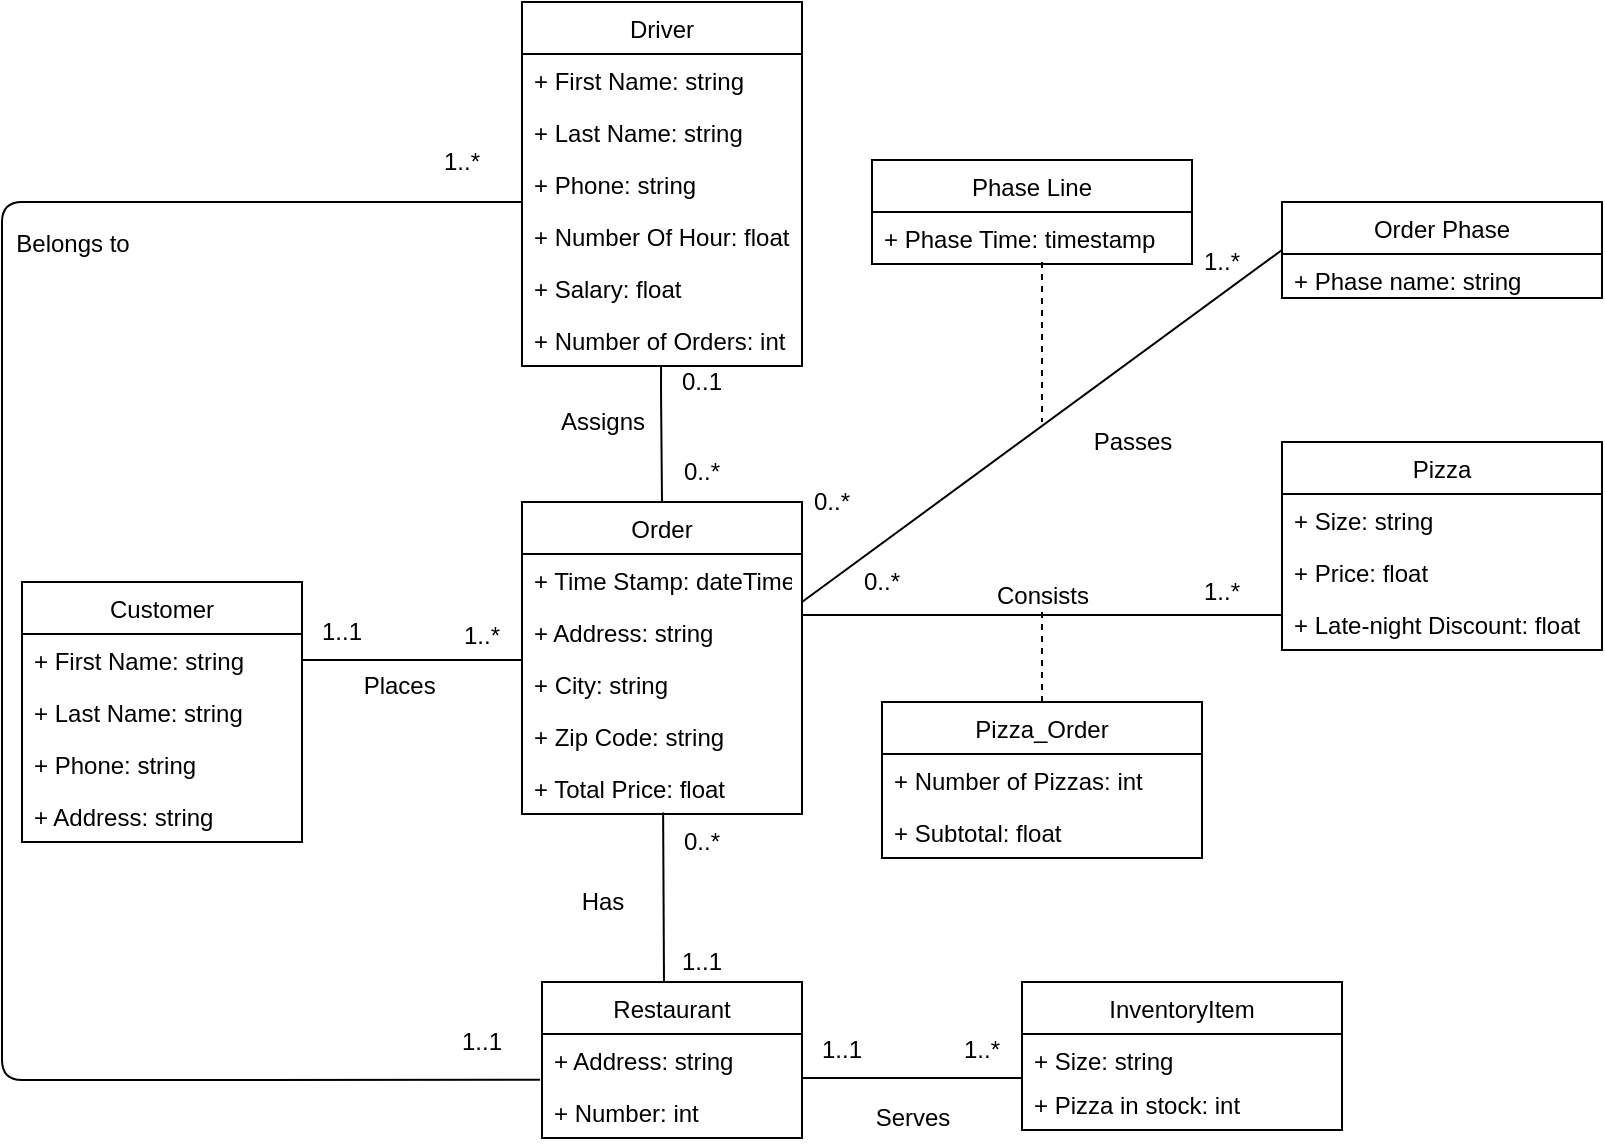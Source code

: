 <mxfile version="15.2.1" type="github" pages="4">
  <diagram id="8RiAjywS743xeEZnv0D9" name="UML">
    <mxGraphModel dx="1786" dy="1799" grid="1" gridSize="10" guides="1" tooltips="1" connect="1" arrows="1" fold="1" page="1" pageScale="1" pageWidth="850" pageHeight="1100" math="0" shadow="0">
      <root>
        <mxCell id="0" />
        <mxCell id="1" parent="0" />
        <mxCell id="A_Lu8tEpIEGmUkHRbT_P-1" value="Customer" style="swimlane;fontStyle=0;childLayout=stackLayout;horizontal=1;startSize=26;fillColor=none;horizontalStack=0;resizeParent=1;resizeParentMax=0;resizeLast=0;collapsible=1;marginBottom=0;" parent="1" vertex="1">
          <mxGeometry x="40" y="230" width="140" height="130" as="geometry" />
        </mxCell>
        <mxCell id="A_Lu8tEpIEGmUkHRbT_P-2" value="+ First Name: string" style="text;strokeColor=none;fillColor=none;align=left;verticalAlign=top;spacingLeft=4;spacingRight=4;overflow=hidden;rotatable=0;points=[[0,0.5],[1,0.5]];portConstraint=eastwest;" parent="A_Lu8tEpIEGmUkHRbT_P-1" vertex="1">
          <mxGeometry y="26" width="140" height="26" as="geometry" />
        </mxCell>
        <mxCell id="A_Lu8tEpIEGmUkHRbT_P-50" value="+ Last Name: string" style="text;strokeColor=none;fillColor=none;align=left;verticalAlign=top;spacingLeft=4;spacingRight=4;overflow=hidden;rotatable=0;points=[[0,0.5],[1,0.5]];portConstraint=eastwest;" parent="A_Lu8tEpIEGmUkHRbT_P-1" vertex="1">
          <mxGeometry y="52" width="140" height="26" as="geometry" />
        </mxCell>
        <mxCell id="A_Lu8tEpIEGmUkHRbT_P-3" value="+ Phone: string" style="text;strokeColor=none;fillColor=none;align=left;verticalAlign=top;spacingLeft=4;spacingRight=4;overflow=hidden;rotatable=0;points=[[0,0.5],[1,0.5]];portConstraint=eastwest;" parent="A_Lu8tEpIEGmUkHRbT_P-1" vertex="1">
          <mxGeometry y="78" width="140" height="26" as="geometry" />
        </mxCell>
        <mxCell id="Kf33HB6t_PRO0iaD-bRo-1" value="+ Address: string" style="text;strokeColor=none;fillColor=none;align=left;verticalAlign=top;spacingLeft=4;spacingRight=4;overflow=hidden;rotatable=0;points=[[0,0.5],[1,0.5]];portConstraint=eastwest;" parent="A_Lu8tEpIEGmUkHRbT_P-1" vertex="1">
          <mxGeometry y="104" width="140" height="26" as="geometry" />
        </mxCell>
        <mxCell id="A_Lu8tEpIEGmUkHRbT_P-5" value="" style="line;strokeWidth=1;fillColor=none;align=left;verticalAlign=middle;spacingTop=-1;spacingLeft=3;spacingRight=3;rotatable=0;labelPosition=right;points=[];portConstraint=eastwest;" parent="1" vertex="1">
          <mxGeometry x="180" y="265" width="110" height="8" as="geometry" />
        </mxCell>
        <mxCell id="A_Lu8tEpIEGmUkHRbT_P-6" value="InventoryItem" style="swimlane;fontStyle=0;childLayout=stackLayout;horizontal=1;startSize=26;fillColor=none;horizontalStack=0;resizeParent=1;resizeParentMax=0;resizeLast=0;collapsible=1;marginBottom=0;" parent="1" vertex="1">
          <mxGeometry x="540" y="430" width="160" height="74" as="geometry" />
        </mxCell>
        <mxCell id="A_Lu8tEpIEGmUkHRbT_P-7" value="+ Size: string" style="text;strokeColor=none;fillColor=none;align=left;verticalAlign=top;spacingLeft=4;spacingRight=4;overflow=hidden;rotatable=0;points=[[0,0.5],[1,0.5]];portConstraint=eastwest;" parent="A_Lu8tEpIEGmUkHRbT_P-6" vertex="1">
          <mxGeometry y="26" width="160" height="22" as="geometry" />
        </mxCell>
        <mxCell id="A_Lu8tEpIEGmUkHRbT_P-8" value="+ Pizza in stock: int" style="text;strokeColor=none;fillColor=none;align=left;verticalAlign=top;spacingLeft=4;spacingRight=4;overflow=hidden;rotatable=0;points=[[0,0.5],[1,0.5]];portConstraint=eastwest;" parent="A_Lu8tEpIEGmUkHRbT_P-6" vertex="1">
          <mxGeometry y="48" width="160" height="26" as="geometry" />
        </mxCell>
        <mxCell id="A_Lu8tEpIEGmUkHRbT_P-10" value="Order" style="swimlane;fontStyle=0;childLayout=stackLayout;horizontal=1;startSize=26;fillColor=none;horizontalStack=0;resizeParent=1;resizeParentMax=0;resizeLast=0;collapsible=1;marginBottom=0;" parent="1" vertex="1">
          <mxGeometry x="290" y="190" width="140" height="156" as="geometry" />
        </mxCell>
        <mxCell id="A_Lu8tEpIEGmUkHRbT_P-11" value="+ Time Stamp: dateTime" style="text;strokeColor=none;fillColor=none;align=left;verticalAlign=top;spacingLeft=4;spacingRight=4;overflow=hidden;rotatable=0;points=[[0,0.5],[1,0.5]];portConstraint=eastwest;" parent="A_Lu8tEpIEGmUkHRbT_P-10" vertex="1">
          <mxGeometry y="26" width="140" height="26" as="geometry" />
        </mxCell>
        <mxCell id="A_Lu8tEpIEGmUkHRbT_P-12" value="+ Address: string" style="text;strokeColor=none;fillColor=none;align=left;verticalAlign=top;spacingLeft=4;spacingRight=4;overflow=hidden;rotatable=0;points=[[0,0.5],[1,0.5]];portConstraint=eastwest;" parent="A_Lu8tEpIEGmUkHRbT_P-10" vertex="1">
          <mxGeometry y="52" width="140" height="26" as="geometry" />
        </mxCell>
        <mxCell id="A_Lu8tEpIEGmUkHRbT_P-23" value="+ City: string" style="text;strokeColor=none;fillColor=none;align=left;verticalAlign=top;spacingLeft=4;spacingRight=4;overflow=hidden;rotatable=0;points=[[0,0.5],[1,0.5]];portConstraint=eastwest;" parent="A_Lu8tEpIEGmUkHRbT_P-10" vertex="1">
          <mxGeometry y="78" width="140" height="26" as="geometry" />
        </mxCell>
        <mxCell id="A_Lu8tEpIEGmUkHRbT_P-46" value="+ Zip Code: string" style="text;strokeColor=none;fillColor=none;align=left;verticalAlign=top;spacingLeft=4;spacingRight=4;overflow=hidden;rotatable=0;points=[[0,0.5],[1,0.5]];portConstraint=eastwest;" parent="A_Lu8tEpIEGmUkHRbT_P-10" vertex="1">
          <mxGeometry y="104" width="140" height="26" as="geometry" />
        </mxCell>
        <mxCell id="A_Lu8tEpIEGmUkHRbT_P-51" value="+ Total Price: float" style="text;strokeColor=none;fillColor=none;align=left;verticalAlign=top;spacingLeft=4;spacingRight=4;overflow=hidden;rotatable=0;points=[[0,0.5],[1,0.5]];portConstraint=eastwest;" parent="A_Lu8tEpIEGmUkHRbT_P-10" vertex="1">
          <mxGeometry y="130" width="140" height="26" as="geometry" />
        </mxCell>
        <mxCell id="A_Lu8tEpIEGmUkHRbT_P-19" value="1..*" style="text;html=1;strokeColor=none;fillColor=none;align=center;verticalAlign=middle;whiteSpace=wrap;rounded=0;" parent="1" vertex="1">
          <mxGeometry x="250" y="247" width="40" height="20" as="geometry" />
        </mxCell>
        <mxCell id="A_Lu8tEpIEGmUkHRbT_P-20" value="1..1" style="text;html=1;strokeColor=none;fillColor=none;align=center;verticalAlign=middle;whiteSpace=wrap;rounded=0;" parent="1" vertex="1">
          <mxGeometry x="180" y="245" width="40" height="20" as="geometry" />
        </mxCell>
        <mxCell id="A_Lu8tEpIEGmUkHRbT_P-24" value="0..*" style="text;html=1;strokeColor=none;fillColor=none;align=center;verticalAlign=middle;whiteSpace=wrap;rounded=0;" parent="1" vertex="1">
          <mxGeometry x="360" y="350" width="40" height="20" as="geometry" />
        </mxCell>
        <mxCell id="A_Lu8tEpIEGmUkHRbT_P-26" value="1..1" style="text;html=1;strokeColor=none;fillColor=none;align=center;verticalAlign=middle;whiteSpace=wrap;rounded=0;" parent="1" vertex="1">
          <mxGeometry x="360" y="410" width="40" height="20" as="geometry" />
        </mxCell>
        <mxCell id="A_Lu8tEpIEGmUkHRbT_P-28" value="" style="endArrow=none;html=1;exitX=0.5;exitY=0;exitDx=0;exitDy=0;" parent="1" source="A_Lu8tEpIEGmUkHRbT_P-10" edge="1">
          <mxGeometry width="50" height="50" relative="1" as="geometry">
            <mxPoint x="359.5" y="203.998" as="sourcePoint" />
            <mxPoint x="359.54" y="121.97" as="targetPoint" />
            <Array as="points">
              <mxPoint x="359.5" y="134" />
            </Array>
          </mxGeometry>
        </mxCell>
        <mxCell id="A_Lu8tEpIEGmUkHRbT_P-29" value="Driver" style="swimlane;fontStyle=0;childLayout=stackLayout;horizontal=1;startSize=26;fillColor=none;horizontalStack=0;resizeParent=1;resizeParentMax=0;resizeLast=0;collapsible=1;marginBottom=0;" parent="1" vertex="1">
          <mxGeometry x="290" y="-60" width="140" height="182" as="geometry" />
        </mxCell>
        <mxCell id="A_Lu8tEpIEGmUkHRbT_P-30" value="+ First Name: string" style="text;strokeColor=none;fillColor=none;align=left;verticalAlign=top;spacingLeft=4;spacingRight=4;overflow=hidden;rotatable=0;points=[[0,0.5],[1,0.5]];portConstraint=eastwest;" parent="A_Lu8tEpIEGmUkHRbT_P-29" vertex="1">
          <mxGeometry y="26" width="140" height="26" as="geometry" />
        </mxCell>
        <mxCell id="A_Lu8tEpIEGmUkHRbT_P-49" value="+ Last Name: string" style="text;strokeColor=none;fillColor=none;align=left;verticalAlign=top;spacingLeft=4;spacingRight=4;overflow=hidden;rotatable=0;points=[[0,0.5],[1,0.5]];portConstraint=eastwest;" parent="A_Lu8tEpIEGmUkHRbT_P-29" vertex="1">
          <mxGeometry y="52" width="140" height="26" as="geometry" />
        </mxCell>
        <mxCell id="ob66lknNGDXn_W6c65_Y-1" value="+ Phone: string" style="text;strokeColor=none;fillColor=none;align=left;verticalAlign=top;spacingLeft=4;spacingRight=4;overflow=hidden;rotatable=0;points=[[0,0.5],[1,0.5]];portConstraint=eastwest;" parent="A_Lu8tEpIEGmUkHRbT_P-29" vertex="1">
          <mxGeometry y="78" width="140" height="26" as="geometry" />
        </mxCell>
        <mxCell id="A_Lu8tEpIEGmUkHRbT_P-48" value="+ Number Of Hour: float" style="text;strokeColor=none;fillColor=none;align=left;verticalAlign=top;spacingLeft=4;spacingRight=4;overflow=hidden;rotatable=0;points=[[0,0.5],[1,0.5]];portConstraint=eastwest;" parent="A_Lu8tEpIEGmUkHRbT_P-29" vertex="1">
          <mxGeometry y="104" width="140" height="26" as="geometry" />
        </mxCell>
        <mxCell id="A_Lu8tEpIEGmUkHRbT_P-47" value="+ Salary: float" style="text;strokeColor=none;fillColor=none;align=left;verticalAlign=top;spacingLeft=4;spacingRight=4;overflow=hidden;rotatable=0;points=[[0,0.5],[1,0.5]];portConstraint=eastwest;" parent="A_Lu8tEpIEGmUkHRbT_P-29" vertex="1">
          <mxGeometry y="130" width="140" height="26" as="geometry" />
        </mxCell>
        <mxCell id="rd00pua133PAIsLDVrsv-1" value="+ Number of Orders: int" style="text;strokeColor=none;fillColor=none;align=left;verticalAlign=top;spacingLeft=4;spacingRight=4;overflow=hidden;rotatable=0;points=[[0,0.5],[1,0.5]];portConstraint=eastwest;" parent="A_Lu8tEpIEGmUkHRbT_P-29" vertex="1">
          <mxGeometry y="156" width="140" height="26" as="geometry" />
        </mxCell>
        <mxCell id="A_Lu8tEpIEGmUkHRbT_P-32" value="0..1" style="text;html=1;strokeColor=none;fillColor=none;align=center;verticalAlign=middle;whiteSpace=wrap;rounded=0;" parent="1" vertex="1">
          <mxGeometry x="360" y="120" width="40" height="20" as="geometry" />
        </mxCell>
        <mxCell id="A_Lu8tEpIEGmUkHRbT_P-33" value="0..*" style="text;html=1;strokeColor=none;fillColor=none;align=center;verticalAlign=middle;whiteSpace=wrap;rounded=0;" parent="1" vertex="1">
          <mxGeometry x="360" y="160" width="40" height="30" as="geometry" />
        </mxCell>
        <mxCell id="A_Lu8tEpIEGmUkHRbT_P-40" value="" style="line;strokeWidth=1;fillColor=none;align=left;verticalAlign=middle;spacingTop=-1;spacingLeft=3;spacingRight=3;rotatable=0;labelPosition=right;points=[];portConstraint=eastwest;" parent="1" vertex="1">
          <mxGeometry x="430" y="220" width="240" height="53" as="geometry" />
        </mxCell>
        <mxCell id="A_Lu8tEpIEGmUkHRbT_P-41" value="1..*" style="text;html=1;strokeColor=none;fillColor=none;align=center;verticalAlign=middle;whiteSpace=wrap;rounded=0;" parent="1" vertex="1">
          <mxGeometry x="620" y="225" width="40" height="20" as="geometry" />
        </mxCell>
        <mxCell id="A_Lu8tEpIEGmUkHRbT_P-42" value="0..*" style="text;html=1;strokeColor=none;fillColor=none;align=center;verticalAlign=middle;whiteSpace=wrap;rounded=0;" parent="1" vertex="1">
          <mxGeometry x="450" y="220" width="40" height="20" as="geometry" />
        </mxCell>
        <mxCell id="A_Lu8tEpIEGmUkHRbT_P-43" value="Pizza" style="swimlane;fontStyle=0;childLayout=stackLayout;horizontal=1;startSize=26;fillColor=none;horizontalStack=0;resizeParent=1;resizeParentMax=0;resizeLast=0;collapsible=1;marginBottom=0;" parent="1" vertex="1">
          <mxGeometry x="670" y="160" width="160" height="104" as="geometry" />
        </mxCell>
        <mxCell id="A_Lu8tEpIEGmUkHRbT_P-44" value="+ Size: string" style="text;strokeColor=none;fillColor=none;align=left;verticalAlign=top;spacingLeft=4;spacingRight=4;overflow=hidden;rotatable=0;points=[[0,0.5],[1,0.5]];portConstraint=eastwest;" parent="A_Lu8tEpIEGmUkHRbT_P-43" vertex="1">
          <mxGeometry y="26" width="160" height="26" as="geometry" />
        </mxCell>
        <mxCell id="A_Lu8tEpIEGmUkHRbT_P-45" value="+ Price: float" style="text;strokeColor=none;fillColor=none;align=left;verticalAlign=top;spacingLeft=4;spacingRight=4;overflow=hidden;rotatable=0;points=[[0,0.5],[1,0.5]];portConstraint=eastwest;" parent="A_Lu8tEpIEGmUkHRbT_P-43" vertex="1">
          <mxGeometry y="52" width="160" height="26" as="geometry" />
        </mxCell>
        <mxCell id="A_Lu8tEpIEGmUkHRbT_P-62" value="+ Late-night Discount: float" style="text;strokeColor=none;fillColor=none;align=left;verticalAlign=top;spacingLeft=4;spacingRight=4;overflow=hidden;rotatable=0;points=[[0,0.5],[1,0.5]];portConstraint=eastwest;" parent="A_Lu8tEpIEGmUkHRbT_P-43" vertex="1">
          <mxGeometry y="78" width="160" height="26" as="geometry" />
        </mxCell>
        <mxCell id="A_Lu8tEpIEGmUkHRbT_P-53" value="Restaurant" style="swimlane;fontStyle=0;childLayout=stackLayout;horizontal=1;startSize=26;fillColor=none;horizontalStack=0;resizeParent=1;resizeParentMax=0;resizeLast=0;collapsible=1;marginBottom=0;" parent="1" vertex="1">
          <mxGeometry x="300" y="430" width="130" height="78" as="geometry" />
        </mxCell>
        <mxCell id="A_Lu8tEpIEGmUkHRbT_P-54" value="+ Address: string" style="text;strokeColor=none;fillColor=none;align=left;verticalAlign=top;spacingLeft=4;spacingRight=4;overflow=hidden;rotatable=0;points=[[0,0.5],[1,0.5]];portConstraint=eastwest;" parent="A_Lu8tEpIEGmUkHRbT_P-53" vertex="1">
          <mxGeometry y="26" width="130" height="26" as="geometry" />
        </mxCell>
        <mxCell id="A_Lu8tEpIEGmUkHRbT_P-55" value="+ Number: int" style="text;strokeColor=none;fillColor=none;align=left;verticalAlign=top;spacingLeft=4;spacingRight=4;overflow=hidden;rotatable=0;points=[[0,0.5],[1,0.5]];portConstraint=eastwest;" parent="A_Lu8tEpIEGmUkHRbT_P-53" vertex="1">
          <mxGeometry y="52" width="130" height="26" as="geometry" />
        </mxCell>
        <mxCell id="A_Lu8tEpIEGmUkHRbT_P-56" value="" style="line;strokeWidth=1;fillColor=none;align=left;verticalAlign=middle;spacingTop=-1;spacingLeft=3;spacingRight=3;rotatable=0;labelPosition=right;points=[];portConstraint=eastwest;" parent="1" vertex="1">
          <mxGeometry x="430" y="474" width="110" height="8" as="geometry" />
        </mxCell>
        <mxCell id="A_Lu8tEpIEGmUkHRbT_P-57" value="1..*" style="text;html=1;strokeColor=none;fillColor=none;align=center;verticalAlign=middle;whiteSpace=wrap;rounded=0;" parent="1" vertex="1">
          <mxGeometry x="500" y="454" width="40" height="20" as="geometry" />
        </mxCell>
        <mxCell id="A_Lu8tEpIEGmUkHRbT_P-58" value="1..1" style="text;html=1;strokeColor=none;fillColor=none;align=center;verticalAlign=middle;whiteSpace=wrap;rounded=0;" parent="1" vertex="1">
          <mxGeometry x="430" y="454" width="40" height="20" as="geometry" />
        </mxCell>
        <mxCell id="A_Lu8tEpIEGmUkHRbT_P-61" value="" style="endArrow=none;html=1;exitX=0.504;exitY=0.969;exitDx=0;exitDy=0;exitPerimeter=0;" parent="1" source="A_Lu8tEpIEGmUkHRbT_P-51" edge="1">
          <mxGeometry width="50" height="50" relative="1" as="geometry">
            <mxPoint x="290" y="310" as="sourcePoint" />
            <mxPoint x="361" y="430" as="targetPoint" />
          </mxGeometry>
        </mxCell>
        <mxCell id="zWwajwa_Bz5TJ9QkabY7-1" value="Places&amp;nbsp;" style="text;html=1;align=center;verticalAlign=middle;resizable=0;points=[];autosize=1;strokeColor=none;fillColor=none;" parent="1" vertex="1">
          <mxGeometry x="205" y="272" width="50" height="20" as="geometry" />
        </mxCell>
        <mxCell id="zWwajwa_Bz5TJ9QkabY7-3" value="Assigns" style="text;html=1;align=center;verticalAlign=middle;resizable=0;points=[];autosize=1;strokeColor=none;fillColor=none;" parent="1" vertex="1">
          <mxGeometry x="300" y="140" width="60" height="20" as="geometry" />
        </mxCell>
        <mxCell id="zWwajwa_Bz5TJ9QkabY7-4" value="Consists" style="text;html=1;align=center;verticalAlign=middle;resizable=0;points=[];autosize=1;strokeColor=none;fillColor=none;" parent="1" vertex="1">
          <mxGeometry x="520" y="227" width="60" height="20" as="geometry" />
        </mxCell>
        <mxCell id="zWwajwa_Bz5TJ9QkabY7-5" value="Has" style="text;html=1;align=center;verticalAlign=middle;resizable=0;points=[];autosize=1;strokeColor=none;fillColor=none;" parent="1" vertex="1">
          <mxGeometry x="310" y="380" width="40" height="20" as="geometry" />
        </mxCell>
        <mxCell id="zWwajwa_Bz5TJ9QkabY7-6" value="Serves" style="text;html=1;align=center;verticalAlign=middle;resizable=0;points=[];autosize=1;strokeColor=none;fillColor=none;" parent="1" vertex="1">
          <mxGeometry x="460" y="488" width="50" height="20" as="geometry" />
        </mxCell>
        <mxCell id="rd00pua133PAIsLDVrsv-2" value="" style="endArrow=none;html=1;entryX=0;entryY=0.5;entryDx=0;entryDy=0;" parent="1" edge="1" target="rd00pua133PAIsLDVrsv-3">
          <mxGeometry width="50" height="50" relative="1" as="geometry">
            <mxPoint x="430" y="240" as="sourcePoint" />
            <mxPoint x="520" y="100" as="targetPoint" />
          </mxGeometry>
        </mxCell>
        <mxCell id="rd00pua133PAIsLDVrsv-3" value="Order Phase" style="swimlane;fontStyle=0;childLayout=stackLayout;horizontal=1;startSize=26;fillColor=none;horizontalStack=0;resizeParent=1;resizeParentMax=0;resizeLast=0;collapsible=1;marginBottom=0;" parent="1" vertex="1">
          <mxGeometry x="670" y="40" width="160" height="48" as="geometry" />
        </mxCell>
        <mxCell id="rd00pua133PAIsLDVrsv-4" value="+ Phase name: string" style="text;strokeColor=none;fillColor=none;align=left;verticalAlign=top;spacingLeft=4;spacingRight=4;overflow=hidden;rotatable=0;points=[[0,0.5],[1,0.5]];portConstraint=eastwest;" parent="rd00pua133PAIsLDVrsv-3" vertex="1">
          <mxGeometry y="26" width="160" height="22" as="geometry" />
        </mxCell>
        <mxCell id="rd00pua133PAIsLDVrsv-8" value="0..*" style="text;html=1;strokeColor=none;fillColor=none;align=center;verticalAlign=middle;whiteSpace=wrap;rounded=0;" parent="1" vertex="1">
          <mxGeometry x="425" y="180" width="40" height="20" as="geometry" />
        </mxCell>
        <mxCell id="rd00pua133PAIsLDVrsv-9" value="1..*" style="text;html=1;strokeColor=none;fillColor=none;align=center;verticalAlign=middle;whiteSpace=wrap;rounded=0;" parent="1" vertex="1">
          <mxGeometry x="620" y="60" width="40" height="20" as="geometry" />
        </mxCell>
        <mxCell id="uVkq-jSCMNs2S2AcnnBl-4" value="Passes" style="text;html=1;align=center;verticalAlign=middle;resizable=0;points=[];autosize=1;strokeColor=none;fillColor=none;" vertex="1" parent="1">
          <mxGeometry x="570" y="150" width="50" height="20" as="geometry" />
        </mxCell>
        <mxCell id="RQalryXo_mKFnMx8zDlX-6" value="" style="endArrow=none;html=1;exitX=-0.008;exitY=-0.12;exitDx=0;exitDy=0;exitPerimeter=0;" edge="1" parent="1" source="A_Lu8tEpIEGmUkHRbT_P-55">
          <mxGeometry width="50" height="50" relative="1" as="geometry">
            <mxPoint x="240" y="90" as="sourcePoint" />
            <mxPoint x="290" y="40" as="targetPoint" />
            <Array as="points">
              <mxPoint x="30" y="479" />
              <mxPoint x="30" y="40" />
            </Array>
          </mxGeometry>
        </mxCell>
        <mxCell id="RQalryXo_mKFnMx8zDlX-7" value="1..*" style="text;html=1;strokeColor=none;fillColor=none;align=center;verticalAlign=middle;whiteSpace=wrap;rounded=0;" vertex="1" parent="1">
          <mxGeometry x="240" y="10" width="40" height="20" as="geometry" />
        </mxCell>
        <mxCell id="RQalryXo_mKFnMx8zDlX-8" value="1..1" style="text;html=1;strokeColor=none;fillColor=none;align=center;verticalAlign=middle;whiteSpace=wrap;rounded=0;" vertex="1" parent="1">
          <mxGeometry x="250" y="450" width="40" height="20" as="geometry" />
        </mxCell>
        <mxCell id="RQalryXo_mKFnMx8zDlX-9" value="Belongs to" style="text;html=1;align=center;verticalAlign=middle;resizable=0;points=[];autosize=1;strokeColor=none;fillColor=none;" vertex="1" parent="1">
          <mxGeometry x="30" y="51" width="70" height="20" as="geometry" />
        </mxCell>
        <mxCell id="F62oE-35JG4g9fl7aCvE-7" value="Pizza_Order" style="swimlane;fontStyle=0;childLayout=stackLayout;horizontal=1;startSize=26;fillColor=none;horizontalStack=0;resizeParent=1;resizeParentMax=0;resizeLast=0;collapsible=1;marginBottom=0;" vertex="1" parent="1">
          <mxGeometry x="470" y="290" width="160" height="78" as="geometry" />
        </mxCell>
        <mxCell id="F62oE-35JG4g9fl7aCvE-8" value="+ Number of Pizzas: int" style="text;strokeColor=none;fillColor=none;align=left;verticalAlign=top;spacingLeft=4;spacingRight=4;overflow=hidden;rotatable=0;points=[[0,0.5],[1,0.5]];portConstraint=eastwest;" vertex="1" parent="F62oE-35JG4g9fl7aCvE-7">
          <mxGeometry y="26" width="160" height="26" as="geometry" />
        </mxCell>
        <mxCell id="F62oE-35JG4g9fl7aCvE-10" value="+ Subtotal: float" style="text;strokeColor=none;fillColor=none;align=left;verticalAlign=top;spacingLeft=4;spacingRight=4;overflow=hidden;rotatable=0;points=[[0,0.5],[1,0.5]];portConstraint=eastwest;" vertex="1" parent="F62oE-35JG4g9fl7aCvE-7">
          <mxGeometry y="52" width="160" height="26" as="geometry" />
        </mxCell>
        <mxCell id="F62oE-35JG4g9fl7aCvE-11" value="" style="endArrow=none;dashed=1;html=1;exitX=0.5;exitY=0;exitDx=0;exitDy=0;" edge="1" parent="1" source="F62oE-35JG4g9fl7aCvE-7">
          <mxGeometry width="50" height="50" relative="1" as="geometry">
            <mxPoint x="500" y="295" as="sourcePoint" />
            <mxPoint x="550" y="245" as="targetPoint" />
          </mxGeometry>
        </mxCell>
        <mxCell id="nRTwjbZ9DKLV0hxAjGuT-1" value="" style="endArrow=none;dashed=1;html=1;" edge="1" parent="1">
          <mxGeometry width="50" height="50" relative="1" as="geometry">
            <mxPoint x="550" y="70" as="sourcePoint" />
            <mxPoint x="550" y="150" as="targetPoint" />
          </mxGeometry>
        </mxCell>
        <mxCell id="nRTwjbZ9DKLV0hxAjGuT-2" value="Phase Line" style="swimlane;fontStyle=0;childLayout=stackLayout;horizontal=1;startSize=26;fillColor=none;horizontalStack=0;resizeParent=1;resizeParentMax=0;resizeLast=0;collapsible=1;marginBottom=0;" vertex="1" parent="1">
          <mxGeometry x="465" y="19" width="160" height="52" as="geometry" />
        </mxCell>
        <mxCell id="nRTwjbZ9DKLV0hxAjGuT-3" value="+ Phase Time: timestamp" style="text;strokeColor=none;fillColor=none;align=left;verticalAlign=top;spacingLeft=4;spacingRight=4;overflow=hidden;rotatable=0;points=[[0,0.5],[1,0.5]];portConstraint=eastwest;" vertex="1" parent="nRTwjbZ9DKLV0hxAjGuT-2">
          <mxGeometry y="26" width="160" height="26" as="geometry" />
        </mxCell>
      </root>
    </mxGraphModel>
  </diagram>
  <diagram id="YOanlC0nU-Tt_Swuh7hs" name="Description">
    <mxGraphModel dx="1042" dy="408" grid="1" gridSize="10" guides="1" tooltips="1" connect="1" arrows="1" fold="1" page="1" pageScale="1" pageWidth="850" pageHeight="1100" math="0" shadow="0">
      <root>
        <mxCell id="lt8vvM9qazHMe1-OMZdn-0" />
        <mxCell id="lt8vvM9qazHMe1-OMZdn-1" parent="lt8vvM9qazHMe1-OMZdn-0" />
        <mxCell id="lt8vvM9qazHMe1-OMZdn-2" value="&lt;b&gt;Customer&lt;/b&gt; is an individual person who buys products from a store, especially in our case the customer is a person who places at least one order of pizzas from the restaurants in the chain." style="text;html=1;strokeColor=none;fillColor=none;align=left;verticalAlign=middle;whiteSpace=wrap;rounded=0;" parent="lt8vvM9qazHMe1-OMZdn-1" vertex="1">
          <mxGeometry x="40" y="40" width="590" height="40" as="geometry" />
        </mxCell>
        <mxCell id="iEekEaIwe2kbuDZfBWyx-0" value="&lt;b&gt;Order &lt;/b&gt;is a request for food in a particular restaurant, which consists many pizzas with one or more sizes from the customer. The order also handles the status of the pizzas, and as the pizzas are ready to deliver, it needs a driver to deliver the food to customer location." style="text;html=1;strokeColor=none;fillColor=none;align=left;verticalAlign=middle;whiteSpace=wrap;rounded=0;" parent="lt8vvM9qazHMe1-OMZdn-1" vertex="1">
          <mxGeometry x="40" y="95.25" width="590" height="50" as="geometry" />
        </mxCell>
        <mxCell id="1dnUNUWiWrrLxXOLMkqw-0" value="&lt;b&gt;Driver&amp;nbsp;&lt;/b&gt;is a person who is assigned by a restaurant to transport the foods in an order to customers. Their salaries is calculated by hourly wage." style="text;html=1;strokeColor=none;fillColor=none;align=left;verticalAlign=middle;whiteSpace=wrap;rounded=0;" parent="lt8vvM9qazHMe1-OMZdn-1" vertex="1">
          <mxGeometry x="40" y="430" width="590" height="40" as="geometry" />
        </mxCell>
        <mxCell id="1dnUNUWiWrrLxXOLMkqw-1" value="&lt;b style=&quot;color: rgb(0 , 0 , 0) ; font-family: &amp;#34;helvetica&amp;#34; ; font-size: 12px ; font-style: normal ; letter-spacing: normal ; text-align: left ; text-indent: 0px ; text-transform: none ; word-spacing: 0px ; background-color: rgb(248 , 249 , 250)&quot;&gt;Pizza&amp;nbsp;&lt;/b&gt;&lt;span style=&quot;color: rgb(0 , 0 , 0) ; font-family: &amp;#34;helvetica&amp;#34; ; font-size: 12px ; font-style: normal ; font-weight: 400 ; letter-spacing: normal ; text-align: left ; text-indent: 0px ; text-transform: none ; word-spacing: 0px ; background-color: rgb(248 , 249 , 250) ; display: inline ; float: none&quot;&gt;is a dish in a restaurant consisting of a layer of dough crust with different types of toppings in the top, in this case just cheese pizza is served. The pizza has different sizes, and the price for each pizza is based on its size, however, there is a late-night discount for customer.&lt;/span&gt;" style="text;whiteSpace=wrap;html=1;" parent="lt8vvM9qazHMe1-OMZdn-1" vertex="1">
          <mxGeometry x="40" y="230" width="550" height="40" as="geometry" />
        </mxCell>
        <mxCell id="491OP8I8ZKGJeoj4tYNy-0" value="&lt;b style=&quot;color: rgb(0 , 0 , 0) ; font-family: &amp;#34;helvetica&amp;#34; ; font-size: 12px ; font-style: normal ; letter-spacing: normal ; text-align: left ; text-indent: 0px ; text-transform: none ; word-spacing: 0px ; background-color: rgb(248 , 249 , 250)&quot;&gt;Restaurant&amp;nbsp;&lt;/b&gt;&lt;span style=&quot;color: rgb(0 , 0 , 0) ; font-family: &amp;#34;helvetica&amp;#34; ; font-size: 12px ; font-style: normal ; font-weight: 400 ; letter-spacing: normal ; text-align: left ; text-indent: 0px ; text-transform: none ; word-spacing: 0px ; background-color: rgb(248 , 249 , 250) ; display: inline ; float: none&quot;&gt;is a place that customer come and buy meal, or order the food to deliver to their location. A particular restaurant will hold many orders from customers, and each one will serve amount of pizzas for each size.&lt;/span&gt;" style="text;whiteSpace=wrap;html=1;" parent="lt8vvM9qazHMe1-OMZdn-1" vertex="1">
          <mxGeometry x="40" y="300" width="550" height="40" as="geometry" />
        </mxCell>
        <mxCell id="1VX71omoIRETgLXI0HJL-0" value="&lt;b style=&quot;color: rgb(0 , 0 , 0) ; font-family: &amp;#34;helvetica&amp;#34; ; font-size: 12px ; font-style: normal ; letter-spacing: normal ; text-align: left ; text-indent: 0px ; text-transform: none ; word-spacing: 0px ; background-color: rgb(248 , 249 , 250)&quot;&gt;Inventory Item&amp;nbsp;&lt;/b&gt;&lt;span style=&quot;color: rgb(0 , 0 , 0) ; font-family: &amp;#34;helvetica&amp;#34; ; font-size: 12px ; font-style: normal ; font-weight: 400 ; letter-spacing: normal ; text-align: left ; text-indent: 0px ; text-transform: none ; word-spacing: 0px ; background-color: rgb(248 , 249 , 250) ; display: inline ; float: none&quot;&gt;is the items which are in stock will be served in each restaurant and are separated by pizza size.&lt;/span&gt;" style="text;whiteSpace=wrap;html=1;" vertex="1" parent="lt8vvM9qazHMe1-OMZdn-1">
          <mxGeometry x="40" y="370" width="550" height="40" as="geometry" />
        </mxCell>
        <mxCell id="_Joh9gi-ren-qIpevRTS-0" value="&lt;b style=&quot;color: rgb(0 , 0 , 0) ; font-family: &amp;#34;helvetica&amp;#34; ; font-size: 12px ; font-style: normal ; letter-spacing: normal ; text-align: left ; text-indent: 0px ; text-transform: none ; word-spacing: 0px ; background-color: rgb(248 , 249 , 250)&quot;&gt;Order Phase&amp;nbsp;&lt;/b&gt;&lt;span style=&quot;color: rgb(0 , 0 , 0) ; font-family: &amp;#34;helvetica&amp;#34; ; font-size: 12px ; font-style: normal ; font-weight: 400 ; letter-spacing: normal ; text-align: left ; text-indent: 0px ; text-transform: none ; word-spacing: 0px ; background-color: rgb(248 , 249 , 250) ; display: inline ; float: none&quot;&gt;is a distinct period in a series of a process of completing the order. One order will go through different phases.&lt;/span&gt;" style="text;whiteSpace=wrap;html=1;" vertex="1" parent="lt8vvM9qazHMe1-OMZdn-1">
          <mxGeometry x="40" y="170" width="550" height="40" as="geometry" />
        </mxCell>
      </root>
    </mxGraphModel>
  </diagram>
  <diagram id="dCwJVw-m24bdV3VYmDJA" name="First Relation Scheme">
    <mxGraphModel dx="1531" dy="699" grid="1" gridSize="10" guides="1" tooltips="1" connect="1" arrows="1" fold="1" page="1" pageScale="1" pageWidth="850" pageHeight="1100" math="0" shadow="0">
      <root>
        <mxCell id="HZPtKdO8ZqPUbokw6CB_-0" />
        <mxCell id="HZPtKdO8ZqPUbokw6CB_-1" parent="HZPtKdO8ZqPUbokw6CB_-0" />
        <mxCell id="5va-VtXgo95vr4imOCTv-0" value="Customers" style="text;align=center;fontStyle=1;verticalAlign=middle;spacingLeft=3;spacingRight=3;strokeColor=none;rotatable=0;points=[[0,0.5],[1,0.5]];portConstraint=eastwest;" parent="HZPtKdO8ZqPUbokw6CB_-1" vertex="1">
          <mxGeometry x="40" y="50" width="80" height="26" as="geometry" />
        </mxCell>
        <mxCell id="5va-VtXgo95vr4imOCTv-1" value="First Name" style="rounded=0;whiteSpace=wrap;html=1;" parent="HZPtKdO8ZqPUbokw6CB_-1" vertex="1">
          <mxGeometry x="40" y="76" width="100" height="34" as="geometry" />
        </mxCell>
        <mxCell id="5va-VtXgo95vr4imOCTv-2" value="Last Name" style="rounded=0;whiteSpace=wrap;html=1;" parent="HZPtKdO8ZqPUbokw6CB_-1" vertex="1">
          <mxGeometry x="140" y="76" width="100" height="34" as="geometry" />
        </mxCell>
        <mxCell id="5va-VtXgo95vr4imOCTv-3" value="Phone" style="rounded=0;whiteSpace=wrap;html=1;" parent="HZPtKdO8ZqPUbokw6CB_-1" vertex="1">
          <mxGeometry x="240" y="76" width="100" height="34" as="geometry" />
        </mxCell>
        <mxCell id="SqgO2pTtfoqVfZAIFimV-0" value="Address" style="rounded=0;whiteSpace=wrap;html=1;" parent="HZPtKdO8ZqPUbokw6CB_-1" vertex="1">
          <mxGeometry x="340" y="76" width="100" height="34" as="geometry" />
        </mxCell>
        <mxCell id="0l8H-TTH6PYOxQZXkTvZ-5" style="edgeStyle=orthogonalEdgeStyle;rounded=0;orthogonalLoop=1;jettySize=auto;html=1;exitX=0.5;exitY=1;exitDx=0;exitDy=0;entryX=0.5;entryY=0;entryDx=0;entryDy=0;" parent="HZPtKdO8ZqPUbokw6CB_-1" source="SqgO2pTtfoqVfZAIFimV-3" target="goGmgckJFOE37H38GHbU-4" edge="1">
          <mxGeometry relative="1" as="geometry" />
        </mxCell>
        <mxCell id="SqgO2pTtfoqVfZAIFimV-3" value="Primary Key" style="rounded=0;whiteSpace=wrap;html=1;fillColor=#ffe6cc;strokeColor=#d79b00;" parent="HZPtKdO8ZqPUbokw6CB_-1" vertex="1">
          <mxGeometry x="40" y="270" width="360" height="34" as="geometry" />
        </mxCell>
        <mxCell id="0l8H-TTH6PYOxQZXkTvZ-4" style="edgeStyle=orthogonalEdgeStyle;rounded=0;orthogonalLoop=1;jettySize=auto;html=1;exitX=0.5;exitY=1;exitDx=0;exitDy=0;entryX=0.655;entryY=0.012;entryDx=0;entryDy=0;entryPerimeter=0;" parent="HZPtKdO8ZqPUbokw6CB_-1" source="w1f7hTXHa2QfyxS-dVZh-4" target="w1f7hTXHa2QfyxS-dVZh-7" edge="1">
          <mxGeometry relative="1" as="geometry" />
        </mxCell>
        <mxCell id="w1f7hTXHa2QfyxS-dVZh-4" value="Primary Key" style="rounded=0;whiteSpace=wrap;html=1;fillColor=#ffe6cc;strokeColor=#d79b00;" parent="HZPtKdO8ZqPUbokw6CB_-1" vertex="1">
          <mxGeometry x="40" y="110" width="300" height="34" as="geometry" />
        </mxCell>
        <mxCell id="w1f7hTXHa2QfyxS-dVZh-6" value="Orders" style="text;align=center;fontStyle=1;verticalAlign=middle;spacingLeft=3;spacingRight=3;strokeColor=none;rotatable=0;points=[[0,0.5],[1,0.5]];portConstraint=eastwest;" parent="HZPtKdO8ZqPUbokw6CB_-1" vertex="1">
          <mxGeometry x="30" y="174" width="80" height="26" as="geometry" />
        </mxCell>
        <mxCell id="w1f7hTXHa2QfyxS-dVZh-7" value="Foreign Key" style="rounded=0;whiteSpace=wrap;html=1;fillColor=#dae8fc;strokeColor=#6c8ebf;" parent="HZPtKdO8ZqPUbokw6CB_-1" vertex="1">
          <mxGeometry x="40" y="202" width="230" height="34" as="geometry" />
        </mxCell>
        <mxCell id="w1f7hTXHa2QfyxS-dVZh-23" value="Customer First Name" style="rounded=0;whiteSpace=wrap;html=1;" parent="HZPtKdO8ZqPUbokw6CB_-1" vertex="1">
          <mxGeometry x="40" y="236" width="80" height="34" as="geometry" />
        </mxCell>
        <mxCell id="w1f7hTXHa2QfyxS-dVZh-24" value="Customer Last Name" style="rounded=0;whiteSpace=wrap;html=1;" parent="HZPtKdO8ZqPUbokw6CB_-1" vertex="1">
          <mxGeometry x="120" y="236" width="80" height="34" as="geometry" />
        </mxCell>
        <mxCell id="w1f7hTXHa2QfyxS-dVZh-25" value="Customer Phone" style="rounded=0;whiteSpace=wrap;html=1;" parent="HZPtKdO8ZqPUbokw6CB_-1" vertex="1">
          <mxGeometry x="200" y="236" width="70" height="34" as="geometry" />
        </mxCell>
        <mxCell id="w1f7hTXHa2QfyxS-dVZh-26" value="Time Stamp" style="rounded=0;whiteSpace=wrap;html=1;" parent="HZPtKdO8ZqPUbokw6CB_-1" vertex="1">
          <mxGeometry x="270" y="236" width="60" height="34" as="geometry" />
        </mxCell>
        <mxCell id="w1f7hTXHa2QfyxS-dVZh-27" value="Phase" style="rounded=0;whiteSpace=wrap;html=1;" parent="HZPtKdO8ZqPUbokw6CB_-1" vertex="1">
          <mxGeometry x="800" y="236" width="50" height="34" as="geometry" />
        </mxCell>
        <mxCell id="w1f7hTXHa2QfyxS-dVZh-28" value="City" style="rounded=0;whiteSpace=wrap;html=1;" parent="HZPtKdO8ZqPUbokw6CB_-1" vertex="1">
          <mxGeometry x="630" y="236" width="40" height="34" as="geometry" />
        </mxCell>
        <mxCell id="w1f7hTXHa2QfyxS-dVZh-29" value="Zip Code" style="rounded=0;whiteSpace=wrap;html=1;" parent="HZPtKdO8ZqPUbokw6CB_-1" vertex="1">
          <mxGeometry x="670" y="236" width="60" height="34" as="geometry" />
        </mxCell>
        <mxCell id="w1f7hTXHa2QfyxS-dVZh-30" value="Total Price" style="rounded=0;whiteSpace=wrap;html=1;" parent="HZPtKdO8ZqPUbokw6CB_-1" vertex="1">
          <mxGeometry x="730" y="236" width="70" height="34" as="geometry" />
        </mxCell>
        <mxCell id="B-gPxTLarOSVNOoX97Z_-0" style="edgeStyle=orthogonalEdgeStyle;rounded=0;orthogonalLoop=1;jettySize=auto;html=1;exitX=0.5;exitY=0;exitDx=0;exitDy=0;entryX=0.5;entryY=1;entryDx=0;entryDy=0;" edge="1" parent="HZPtKdO8ZqPUbokw6CB_-1" source="w1f7hTXHa2QfyxS-dVZh-31" target="Ym2fXJ7QDAJECj7a9gaT-0">
          <mxGeometry relative="1" as="geometry">
            <Array as="points">
              <mxPoint x="190" y="460" />
              <mxPoint x="320" y="460" />
              <mxPoint x="320" y="340" />
              <mxPoint x="515" y="340" />
            </Array>
          </mxGeometry>
        </mxCell>
        <mxCell id="w1f7hTXHa2QfyxS-dVZh-31" value="Primary Key" style="rounded=0;whiteSpace=wrap;html=1;fillColor=#ffe6cc;strokeColor=#d79b00;" parent="HZPtKdO8ZqPUbokw6CB_-1" vertex="1">
          <mxGeometry x="40" y="516" width="300" height="34" as="geometry" />
        </mxCell>
        <mxCell id="w1f7hTXHa2QfyxS-dVZh-32" value="Drivers" style="text;align=center;fontStyle=1;verticalAlign=middle;spacingLeft=3;spacingRight=3;strokeColor=none;rotatable=0;points=[[0,0.5],[1,0.5]];portConstraint=eastwest;" parent="HZPtKdO8ZqPUbokw6CB_-1" vertex="1">
          <mxGeometry x="30" y="490" width="80" height="26" as="geometry" />
        </mxCell>
        <mxCell id="8cPTRgIQrM4UuK_2C8Kj-0" value="Driver First Name" style="rounded=0;whiteSpace=wrap;html=1;" parent="HZPtKdO8ZqPUbokw6CB_-1" vertex="1">
          <mxGeometry x="40" y="550" width="100" height="34" as="geometry" />
        </mxCell>
        <mxCell id="8cPTRgIQrM4UuK_2C8Kj-1" value="Driver Last Name" style="rounded=0;whiteSpace=wrap;html=1;" parent="HZPtKdO8ZqPUbokw6CB_-1" vertex="1">
          <mxGeometry x="140" y="550" width="100" height="34" as="geometry" />
        </mxCell>
        <mxCell id="8cPTRgIQrM4UuK_2C8Kj-2" value="Number of Hours" style="rounded=0;whiteSpace=wrap;html=1;" parent="HZPtKdO8ZqPUbokw6CB_-1" vertex="1">
          <mxGeometry x="340" y="550" width="100" height="34" as="geometry" />
        </mxCell>
        <mxCell id="8cPTRgIQrM4UuK_2C8Kj-3" value="Salary" style="rounded=0;whiteSpace=wrap;html=1;" parent="HZPtKdO8ZqPUbokw6CB_-1" vertex="1">
          <mxGeometry x="440" y="550" width="100" height="34" as="geometry" />
        </mxCell>
        <mxCell id="8cPTRgIQrM4UuK_2C8Kj-4" value="Phone" style="rounded=0;whiteSpace=wrap;html=1;" parent="HZPtKdO8ZqPUbokw6CB_-1" vertex="1">
          <mxGeometry x="240" y="550" width="100" height="34" as="geometry" />
        </mxCell>
        <mxCell id="s7fkG4IzT-b-MTQlEM5C-1" value="Driver First Name" style="rounded=0;whiteSpace=wrap;html=1;" parent="HZPtKdO8ZqPUbokw6CB_-1" vertex="1">
          <mxGeometry x="400" y="236" width="80" height="34" as="geometry" />
        </mxCell>
        <mxCell id="s7fkG4IzT-b-MTQlEM5C-2" value="Driver Last Name" style="rounded=0;whiteSpace=wrap;html=1;" parent="HZPtKdO8ZqPUbokw6CB_-1" vertex="1">
          <mxGeometry x="480" y="236" width="80" height="34" as="geometry" />
        </mxCell>
        <mxCell id="s7fkG4IzT-b-MTQlEM5C-3" value="Driver Phone" style="rounded=0;whiteSpace=wrap;html=1;" parent="HZPtKdO8ZqPUbokw6CB_-1" vertex="1">
          <mxGeometry x="560" y="236" width="70" height="34" as="geometry" />
        </mxCell>
        <mxCell id="Ym2fXJ7QDAJECj7a9gaT-0" value="Foreign Key" style="rounded=0;whiteSpace=wrap;html=1;fillColor=#dae8fc;strokeColor=#6c8ebf;" parent="HZPtKdO8ZqPUbokw6CB_-1" vertex="1">
          <mxGeometry x="400" y="270" width="230" height="34" as="geometry" />
        </mxCell>
        <mxCell id="pJ4OYbMNMWJXbprmpOKn-1" value="Restaurant Number" style="rounded=0;whiteSpace=wrap;html=1;" parent="HZPtKdO8ZqPUbokw6CB_-1" vertex="1">
          <mxGeometry x="330" y="236" width="70" height="34" as="geometry" />
        </mxCell>
        <mxCell id="TZ5vywFimuudg_Sorwv0-0" style="edgeStyle=orthogonalEdgeStyle;rounded=0;orthogonalLoop=1;jettySize=auto;html=1;exitX=0;exitY=0.5;exitDx=0;exitDy=0;entryX=0.5;entryY=0;entryDx=0;entryDy=0;" parent="HZPtKdO8ZqPUbokw6CB_-1" source="OwB9aiWcIqTi3_qI_X9Z-0" target="35uWG7e2r_d_BYG-VZUQ-0" edge="1">
          <mxGeometry relative="1" as="geometry">
            <Array as="points">
              <mxPoint x="20" y="683" />
              <mxPoint x="20" y="170" />
              <mxPoint x="365" y="170" />
            </Array>
          </mxGeometry>
        </mxCell>
        <mxCell id="aNp2ol6n0_6s03eWRFQf-1" style="edgeStyle=orthogonalEdgeStyle;rounded=0;orthogonalLoop=1;jettySize=auto;html=1;exitX=1;exitY=0.5;exitDx=0;exitDy=0;entryX=0;entryY=0.5;entryDx=0;entryDy=0;" parent="HZPtKdO8ZqPUbokw6CB_-1" source="OwB9aiWcIqTi3_qI_X9Z-0" target="aNp2ol6n0_6s03eWRFQf-0" edge="1">
          <mxGeometry relative="1" as="geometry" />
        </mxCell>
        <mxCell id="4ZpkZKY6JBzc-FFNWNU3-2" style="edgeStyle=orthogonalEdgeStyle;rounded=0;orthogonalLoop=1;jettySize=auto;html=1;exitX=0.75;exitY=0;exitDx=0;exitDy=0;entryX=0.5;entryY=1;entryDx=0;entryDy=0;" edge="1" parent="HZPtKdO8ZqPUbokw6CB_-1" source="OwB9aiWcIqTi3_qI_X9Z-0" target="4ZpkZKY6JBzc-FFNWNU3-0">
          <mxGeometry relative="1" as="geometry">
            <Array as="points">
              <mxPoint x="120" y="666" />
              <mxPoint x="120" y="610" />
              <mxPoint x="690" y="610" />
            </Array>
          </mxGeometry>
        </mxCell>
        <mxCell id="OwB9aiWcIqTi3_qI_X9Z-0" value="Primary Key" style="rounded=0;whiteSpace=wrap;html=1;fillColor=#ffe6cc;strokeColor=#d79b00;" parent="HZPtKdO8ZqPUbokw6CB_-1" vertex="1">
          <mxGeometry x="40" y="666" width="100" height="34" as="geometry" />
        </mxCell>
        <mxCell id="OwB9aiWcIqTi3_qI_X9Z-1" value="Restaurants" style="text;align=center;fontStyle=1;verticalAlign=middle;spacingLeft=3;spacingRight=3;strokeColor=none;rotatable=0;points=[[0,0.5],[1,0.5]];portConstraint=eastwest;" parent="HZPtKdO8ZqPUbokw6CB_-1" vertex="1">
          <mxGeometry x="40" y="640" width="80" height="26" as="geometry" />
        </mxCell>
        <mxCell id="OwB9aiWcIqTi3_qI_X9Z-2" value="Restaurant Number" style="rounded=0;whiteSpace=wrap;html=1;" parent="HZPtKdO8ZqPUbokw6CB_-1" vertex="1">
          <mxGeometry x="40" y="700" width="100" height="34" as="geometry" />
        </mxCell>
        <mxCell id="OwB9aiWcIqTi3_qI_X9Z-5" value="Address" style="rounded=0;whiteSpace=wrap;html=1;" parent="HZPtKdO8ZqPUbokw6CB_-1" vertex="1">
          <mxGeometry x="140" y="700" width="100" height="34" as="geometry" />
        </mxCell>
        <mxCell id="35uWG7e2r_d_BYG-VZUQ-0" value="Foreign Key" style="rounded=0;whiteSpace=wrap;html=1;fillColor=#dae8fc;strokeColor=#6c8ebf;" parent="HZPtKdO8ZqPUbokw6CB_-1" vertex="1">
          <mxGeometry x="330" y="202" width="70" height="34" as="geometry" />
        </mxCell>
        <mxCell id="nVkqodGtV06Km6T7-Zz0-1" value="Pizzas" style="text;align=center;fontStyle=1;verticalAlign=middle;spacingLeft=3;spacingRight=3;strokeColor=none;rotatable=0;points=[[0,0.5],[1,0.5]];portConstraint=eastwest;" parent="HZPtKdO8ZqPUbokw6CB_-1" vertex="1">
          <mxGeometry x="30" y="330" width="80" height="26" as="geometry" />
        </mxCell>
        <mxCell id="nVkqodGtV06Km6T7-Zz0-4" value="Late-night Discount" style="rounded=0;whiteSpace=wrap;html=1;" parent="HZPtKdO8ZqPUbokw6CB_-1" vertex="1">
          <mxGeometry x="200" y="380" width="100" height="34" as="geometry" />
        </mxCell>
        <mxCell id="nVkqodGtV06Km6T7-Zz0-6" value="Number of Pizzas" style="rounded=0;whiteSpace=wrap;html=1;" parent="HZPtKdO8ZqPUbokw6CB_-1" vertex="1">
          <mxGeometry x="730" y="422" width="70" height="34" as="geometry" />
        </mxCell>
        <mxCell id="goGmgckJFOE37H38GHbU-4" value="Foreign Key" style="rounded=0;whiteSpace=wrap;html=1;fillColor=#dae8fc;strokeColor=#6c8ebf;" parent="HZPtKdO8ZqPUbokw6CB_-1" vertex="1">
          <mxGeometry x="340" y="388" width="330" height="34" as="geometry" />
        </mxCell>
        <mxCell id="goGmgckJFOE37H38GHbU-5" value="Customer First Name" style="rounded=0;whiteSpace=wrap;html=1;" parent="HZPtKdO8ZqPUbokw6CB_-1" vertex="1">
          <mxGeometry x="340" y="422" width="70" height="34" as="geometry" />
        </mxCell>
        <mxCell id="goGmgckJFOE37H38GHbU-6" value="Customer Last Name" style="rounded=0;whiteSpace=wrap;html=1;" parent="HZPtKdO8ZqPUbokw6CB_-1" vertex="1">
          <mxGeometry x="410" y="422" width="70" height="34" as="geometry" />
        </mxCell>
        <mxCell id="goGmgckJFOE37H38GHbU-7" value="Customer Phone" style="rounded=0;whiteSpace=wrap;html=1;" parent="HZPtKdO8ZqPUbokw6CB_-1" vertex="1">
          <mxGeometry x="480" y="422" width="60" height="34" as="geometry" />
        </mxCell>
        <mxCell id="goGmgckJFOE37H38GHbU-8" value="Time Stamp" style="rounded=0;whiteSpace=wrap;html=1;" parent="HZPtKdO8ZqPUbokw6CB_-1" vertex="1">
          <mxGeometry x="540" y="422" width="60" height="34" as="geometry" />
        </mxCell>
        <mxCell id="goGmgckJFOE37H38GHbU-9" value="Primary Key" style="rounded=0;whiteSpace=wrap;html=1;fillColor=#ffe6cc;strokeColor=#d79b00;" parent="HZPtKdO8ZqPUbokw6CB_-1" vertex="1">
          <mxGeometry x="340" y="456" width="390" height="34" as="geometry" />
        </mxCell>
        <mxCell id="pfmrKKpoy0J-damuYuXf-1" value="InventoryItems" style="text;align=center;fontStyle=1;verticalAlign=middle;spacingLeft=3;spacingRight=3;strokeColor=none;rotatable=0;points=[[0,0.5],[1,0.5]];portConstraint=eastwest;" parent="HZPtKdO8ZqPUbokw6CB_-1" vertex="1">
          <mxGeometry x="480" y="640" width="90" height="26" as="geometry" />
        </mxCell>
        <mxCell id="pfmrKKpoy0J-damuYuXf-2" value="Restaurant Number" style="rounded=0;whiteSpace=wrap;html=1;" parent="HZPtKdO8ZqPUbokw6CB_-1" vertex="1">
          <mxGeometry x="480" y="700" width="100" height="34" as="geometry" />
        </mxCell>
        <mxCell id="pfmrKKpoy0J-damuYuXf-3" value="Size" style="rounded=0;whiteSpace=wrap;html=1;" parent="HZPtKdO8ZqPUbokw6CB_-1" vertex="1">
          <mxGeometry x="580" y="700" width="100" height="34" as="geometry" />
        </mxCell>
        <mxCell id="pfmrKKpoy0J-damuYuXf-4" value="Foreign Key" style="rounded=0;whiteSpace=wrap;html=1;fillColor=#ffe6cc;strokeColor=#d79b00;" parent="HZPtKdO8ZqPUbokw6CB_-1" vertex="1">
          <mxGeometry x="480" y="734" width="200" height="34" as="geometry" />
        </mxCell>
        <mxCell id="0l8H-TTH6PYOxQZXkTvZ-1" value="Pizza in stock" style="rounded=0;whiteSpace=wrap;html=1;" parent="HZPtKdO8ZqPUbokw6CB_-1" vertex="1">
          <mxGeometry x="680" y="700" width="100" height="34" as="geometry" />
        </mxCell>
        <mxCell id="0l8H-TTH6PYOxQZXkTvZ-2" value="Foreign Key" style="rounded=0;whiteSpace=wrap;html=1;fillColor=#dae8fc;strokeColor=#6c8ebf;" parent="HZPtKdO8ZqPUbokw6CB_-1" vertex="1">
          <mxGeometry x="580" y="666" width="100" height="34" as="geometry" />
        </mxCell>
        <mxCell id="lpLg4P7mx2pGFyyqwme--0" value="Restaurant Number" style="rounded=0;whiteSpace=wrap;html=1;" parent="HZPtKdO8ZqPUbokw6CB_-1" vertex="1">
          <mxGeometry x="600" y="422" width="70" height="34" as="geometry" />
        </mxCell>
        <mxCell id="lpLg4P7mx2pGFyyqwme--1" value="Size" style="rounded=0;whiteSpace=wrap;html=1;" parent="HZPtKdO8ZqPUbokw6CB_-1" vertex="1">
          <mxGeometry x="670" y="422" width="60" height="34" as="geometry" />
        </mxCell>
        <mxCell id="lpLg4P7mx2pGFyyqwme--2" value="Price" style="rounded=0;whiteSpace=wrap;html=1;" parent="HZPtKdO8ZqPUbokw6CB_-1" vertex="1">
          <mxGeometry x="120" y="380" width="80" height="34" as="geometry" />
        </mxCell>
        <mxCell id="aNp2ol6n0_6s03eWRFQf-0" value="Foreign Key" style="rounded=0;whiteSpace=wrap;html=1;fillColor=#dae8fc;strokeColor=#6c8ebf;" parent="HZPtKdO8ZqPUbokw6CB_-1" vertex="1">
          <mxGeometry x="480" y="666" width="100" height="34" as="geometry" />
        </mxCell>
        <mxCell id="it0TW4n6KBh5zjnyY_gH-0" value="Order Phases" style="text;align=center;fontStyle=1;verticalAlign=middle;spacingLeft=3;spacingRight=3;strokeColor=none;rotatable=0;points=[[0,0.5],[1,0.5]];portConstraint=eastwest;" vertex="1" parent="HZPtKdO8ZqPUbokw6CB_-1">
          <mxGeometry x="600" y="50" width="80" height="26" as="geometry" />
        </mxCell>
        <mxCell id="it0TW4n6KBh5zjnyY_gH-1" value="Phase Name" style="rounded=0;whiteSpace=wrap;html=1;" vertex="1" parent="HZPtKdO8ZqPUbokw6CB_-1">
          <mxGeometry x="600" y="76" width="100" height="34" as="geometry" />
        </mxCell>
        <mxCell id="bHKq5HRVBVgsOqdGYkf_-0" value="Foreign Key" style="rounded=0;whiteSpace=wrap;html=1;fillColor=#dae8fc;strokeColor=#6c8ebf;" vertex="1" parent="HZPtKdO8ZqPUbokw6CB_-1">
          <mxGeometry x="800" y="202" width="50" height="34" as="geometry" />
        </mxCell>
        <mxCell id="bHKq5HRVBVgsOqdGYkf_-2" style="edgeStyle=orthogonalEdgeStyle;rounded=0;orthogonalLoop=1;jettySize=auto;html=1;exitX=0.5;exitY=1;exitDx=0;exitDy=0;entryX=0.5;entryY=0;entryDx=0;entryDy=0;" edge="1" parent="HZPtKdO8ZqPUbokw6CB_-1" source="bHKq5HRVBVgsOqdGYkf_-1" target="bHKq5HRVBVgsOqdGYkf_-0">
          <mxGeometry relative="1" as="geometry" />
        </mxCell>
        <mxCell id="bHKq5HRVBVgsOqdGYkf_-1" value="Primary Key" style="rounded=0;whiteSpace=wrap;html=1;fillColor=#ffe6cc;strokeColor=#d79b00;" vertex="1" parent="HZPtKdO8ZqPUbokw6CB_-1">
          <mxGeometry x="600" y="110" width="100" height="34" as="geometry" />
        </mxCell>
        <mxCell id="mc28HIFoVS7O02nx-KsI-0" value="Number of Orders" style="rounded=0;whiteSpace=wrap;html=1;" vertex="1" parent="HZPtKdO8ZqPUbokw6CB_-1">
          <mxGeometry x="540" y="550" width="100" height="34" as="geometry" />
        </mxCell>
        <mxCell id="JfdcylBcLosrHjPzv7SB-0" value="Phase Time" style="rounded=0;whiteSpace=wrap;html=1;" vertex="1" parent="HZPtKdO8ZqPUbokw6CB_-1">
          <mxGeometry x="700" y="76" width="100" height="34" as="geometry" />
        </mxCell>
        <mxCell id="4ZpkZKY6JBzc-FFNWNU3-0" value="Restaurant Number" style="rounded=0;whiteSpace=wrap;html=1;" vertex="1" parent="HZPtKdO8ZqPUbokw6CB_-1">
          <mxGeometry x="640" y="550" width="100" height="34" as="geometry" />
        </mxCell>
        <mxCell id="4ZpkZKY6JBzc-FFNWNU3-1" value="Foreign Key" style="rounded=0;whiteSpace=wrap;html=1;fillColor=#dae8fc;strokeColor=#6c8ebf;" vertex="1" parent="HZPtKdO8ZqPUbokw6CB_-1">
          <mxGeometry x="640" y="516" width="100" height="34" as="geometry" />
        </mxCell>
        <mxCell id="B-gPxTLarOSVNOoX97Z_-5" style="edgeStyle=orthogonalEdgeStyle;rounded=0;orthogonalLoop=1;jettySize=auto;html=1;exitX=0.5;exitY=0;exitDx=0;exitDy=0;entryX=0.5;entryY=0;entryDx=0;entryDy=0;" edge="1" parent="HZPtKdO8ZqPUbokw6CB_-1" source="uLm2WDhOMdY7AvMqiJMj-1" target="B-gPxTLarOSVNOoX97Z_-4">
          <mxGeometry relative="1" as="geometry" />
        </mxCell>
        <mxCell id="B-gPxTLarOSVNOoX97Z_-6" style="edgeStyle=orthogonalEdgeStyle;rounded=0;orthogonalLoop=1;jettySize=auto;html=1;exitX=0;exitY=0.5;exitDx=0;exitDy=0;entryX=0.5;entryY=0;entryDx=0;entryDy=0;" edge="1" parent="HZPtKdO8ZqPUbokw6CB_-1" source="uLm2WDhOMdY7AvMqiJMj-1" target="0l8H-TTH6PYOxQZXkTvZ-2">
          <mxGeometry relative="1" as="geometry">
            <Array as="points">
              <mxPoint x="10" y="397" />
              <mxPoint x="10" y="640" />
              <mxPoint x="630" y="640" />
            </Array>
          </mxGeometry>
        </mxCell>
        <mxCell id="uLm2WDhOMdY7AvMqiJMj-1" value="Size" style="rounded=0;whiteSpace=wrap;html=1;" vertex="1" parent="HZPtKdO8ZqPUbokw6CB_-1">
          <mxGeometry x="40" y="380" width="80" height="34" as="geometry" />
        </mxCell>
        <mxCell id="B-gPxTLarOSVNOoX97Z_-1" value="Primary Key" style="rounded=0;whiteSpace=wrap;html=1;fillColor=#ffe6cc;strokeColor=#d79b00;" vertex="1" parent="HZPtKdO8ZqPUbokw6CB_-1">
          <mxGeometry x="40" y="414" width="80" height="34" as="geometry" />
        </mxCell>
        <mxCell id="B-gPxTLarOSVNOoX97Z_-2" value="Pizzas_Orders" style="text;align=center;fontStyle=1;verticalAlign=middle;spacingLeft=3;spacingRight=3;strokeColor=none;rotatable=0;points=[[0,0.5],[1,0.5]];portConstraint=eastwest;" vertex="1" parent="HZPtKdO8ZqPUbokw6CB_-1">
          <mxGeometry x="340" y="362" width="80" height="26" as="geometry" />
        </mxCell>
        <mxCell id="B-gPxTLarOSVNOoX97Z_-4" value="Foreign Key" style="rounded=0;whiteSpace=wrap;html=1;fillColor=#dae8fc;strokeColor=#6c8ebf;" vertex="1" parent="HZPtKdO8ZqPUbokw6CB_-1">
          <mxGeometry x="670" y="388" width="60" height="34" as="geometry" />
        </mxCell>
        <mxCell id="-2UsY7A1LpzldsGOOTHs-0" value="Subtotal" style="rounded=0;whiteSpace=wrap;html=1;" vertex="1" parent="HZPtKdO8ZqPUbokw6CB_-1">
          <mxGeometry x="800" y="422" width="50" height="34" as="geometry" />
        </mxCell>
      </root>
    </mxGraphModel>
  </diagram>
  <diagram name="Second Relation Scheme" id="jSefDOUxhfujl8e_MUom">
    <mxGraphModel dx="2083" dy="815" grid="1" gridSize="10" guides="1" tooltips="1" connect="1" arrows="1" fold="1" page="1" pageScale="1" pageWidth="850" pageHeight="1100" math="0" shadow="0">
      <root>
        <mxCell id="jbNu8X6-3QvtPz7yIJ_0-0" />
        <mxCell id="jbNu8X6-3QvtPz7yIJ_0-1" parent="jbNu8X6-3QvtPz7yIJ_0-0" />
        <mxCell id="jbNu8X6-3QvtPz7yIJ_0-2" value="Customers" style="text;align=center;fontStyle=1;verticalAlign=middle;spacingLeft=3;spacingRight=3;strokeColor=none;rotatable=0;points=[[0,0.5],[1,0.5]];portConstraint=eastwest;" parent="jbNu8X6-3QvtPz7yIJ_0-1" vertex="1">
          <mxGeometry x="40" y="50" width="80" height="26" as="geometry" />
        </mxCell>
        <mxCell id="jbNu8X6-3QvtPz7yIJ_0-3" value="First Name" style="rounded=0;whiteSpace=wrap;html=1;" parent="jbNu8X6-3QvtPz7yIJ_0-1" vertex="1">
          <mxGeometry x="120" y="76" width="70" height="34" as="geometry" />
        </mxCell>
        <mxCell id="jbNu8X6-3QvtPz7yIJ_0-4" value="Last Name" style="rounded=0;whiteSpace=wrap;html=1;" parent="jbNu8X6-3QvtPz7yIJ_0-1" vertex="1">
          <mxGeometry x="190" y="76" width="80" height="34" as="geometry" />
        </mxCell>
        <mxCell id="jbNu8X6-3QvtPz7yIJ_0-5" value="Phone" style="rounded=0;whiteSpace=wrap;html=1;" parent="jbNu8X6-3QvtPz7yIJ_0-1" vertex="1">
          <mxGeometry x="270" y="76" width="80" height="34" as="geometry" />
        </mxCell>
        <mxCell id="jbNu8X6-3QvtPz7yIJ_0-6" value="Address" style="rounded=0;whiteSpace=wrap;html=1;" parent="jbNu8X6-3QvtPz7yIJ_0-1" vertex="1">
          <mxGeometry x="350" y="76" width="80" height="34" as="geometry" />
        </mxCell>
        <mxCell id="SweOpe0OlXHF6Bacx_xT-15" style="edgeStyle=orthogonalEdgeStyle;rounded=0;orthogonalLoop=1;jettySize=auto;html=1;exitX=0.5;exitY=1;exitDx=0;exitDy=0;entryX=0;entryY=0.5;entryDx=0;entryDy=0;" edge="1" parent="jbNu8X6-3QvtPz7yIJ_0-1" source="jbNu8X6-3QvtPz7yIJ_0-8" target="SweOpe0OlXHF6Bacx_xT-5">
          <mxGeometry relative="1" as="geometry">
            <Array as="points">
              <mxPoint x="90" y="340" />
              <mxPoint x="400" y="340" />
              <mxPoint x="400" y="373" />
            </Array>
          </mxGeometry>
        </mxCell>
        <mxCell id="jbNu8X6-3QvtPz7yIJ_0-8" value="Primary Key" style="rounded=0;whiteSpace=wrap;html=1;fillColor=#ffe6cc;strokeColor=#d79b00;" parent="jbNu8X6-3QvtPz7yIJ_0-1" vertex="1">
          <mxGeometry x="40" y="270" width="100" height="34" as="geometry" />
        </mxCell>
        <mxCell id="zN_yrq1QKe8yYw5C4Qk2-0" style="edgeStyle=orthogonalEdgeStyle;rounded=0;orthogonalLoop=1;jettySize=auto;html=1;exitX=0.5;exitY=1;exitDx=0;exitDy=0;entryX=0.75;entryY=0;entryDx=0;entryDy=0;" parent="jbNu8X6-3QvtPz7yIJ_0-1" source="jbNu8X6-3QvtPz7yIJ_0-10" target="jbNu8X6-3QvtPz7yIJ_0-12" edge="1">
          <mxGeometry relative="1" as="geometry" />
        </mxCell>
        <mxCell id="jbNu8X6-3QvtPz7yIJ_0-10" value="Primary Key" style="rounded=0;whiteSpace=wrap;html=1;fillColor=#ffe6cc;strokeColor=#d79b00;" parent="jbNu8X6-3QvtPz7yIJ_0-1" vertex="1">
          <mxGeometry x="40" y="110" width="80" height="34" as="geometry" />
        </mxCell>
        <mxCell id="jbNu8X6-3QvtPz7yIJ_0-11" value="Orders" style="text;align=center;fontStyle=1;verticalAlign=middle;spacingLeft=3;spacingRight=3;strokeColor=none;rotatable=0;points=[[0,0.5],[1,0.5]];portConstraint=eastwest;" parent="jbNu8X6-3QvtPz7yIJ_0-1" vertex="1">
          <mxGeometry x="30" y="202" width="80" height="26" as="geometry" />
        </mxCell>
        <mxCell id="jbNu8X6-3QvtPz7yIJ_0-12" value="Foreign Key" style="rounded=0;whiteSpace=wrap;html=1;fillColor=#dae8fc;strokeColor=#6c8ebf;" parent="jbNu8X6-3QvtPz7yIJ_0-1" vertex="1">
          <mxGeometry x="140" y="202" width="100" height="34" as="geometry" />
        </mxCell>
        <mxCell id="jbNu8X6-3QvtPz7yIJ_0-13" value="Customer ID" style="rounded=0;whiteSpace=wrap;html=1;" parent="jbNu8X6-3QvtPz7yIJ_0-1" vertex="1">
          <mxGeometry x="140" y="236" width="100" height="34" as="geometry" />
        </mxCell>
        <mxCell id="jbNu8X6-3QvtPz7yIJ_0-14" value="Order ID" style="rounded=0;whiteSpace=wrap;html=1;" parent="jbNu8X6-3QvtPz7yIJ_0-1" vertex="1">
          <mxGeometry x="40" y="236" width="100" height="34" as="geometry" />
        </mxCell>
        <mxCell id="jbNu8X6-3QvtPz7yIJ_0-16" value="Time Stamp" style="rounded=0;whiteSpace=wrap;html=1;" parent="jbNu8X6-3QvtPz7yIJ_0-1" vertex="1">
          <mxGeometry x="240" y="236" width="80" height="34" as="geometry" />
        </mxCell>
        <mxCell id="jbNu8X6-3QvtPz7yIJ_0-17" value="Phase ID" style="rounded=0;whiteSpace=wrap;html=1;" parent="jbNu8X6-3QvtPz7yIJ_0-1" vertex="1">
          <mxGeometry x="760" y="236" width="80" height="34" as="geometry" />
        </mxCell>
        <mxCell id="jbNu8X6-3QvtPz7yIJ_0-18" value="City" style="rounded=0;whiteSpace=wrap;html=1;" parent="jbNu8X6-3QvtPz7yIJ_0-1" vertex="1">
          <mxGeometry x="500" y="236" width="80" height="34" as="geometry" />
        </mxCell>
        <mxCell id="jbNu8X6-3QvtPz7yIJ_0-19" value="Zip Code" style="rounded=0;whiteSpace=wrap;html=1;" parent="jbNu8X6-3QvtPz7yIJ_0-1" vertex="1">
          <mxGeometry x="580" y="236" width="80" height="34" as="geometry" />
        </mxCell>
        <mxCell id="jbNu8X6-3QvtPz7yIJ_0-20" value="Total Price" style="rounded=0;whiteSpace=wrap;html=1;" parent="jbNu8X6-3QvtPz7yIJ_0-1" vertex="1">
          <mxGeometry x="660" y="236" width="100" height="34" as="geometry" />
        </mxCell>
        <mxCell id="zN_yrq1QKe8yYw5C4Qk2-1" style="edgeStyle=orthogonalEdgeStyle;rounded=0;orthogonalLoop=1;jettySize=auto;html=1;exitX=0;exitY=0.5;exitDx=0;exitDy=0;entryX=0.5;entryY=0;entryDx=0;entryDy=0;" parent="jbNu8X6-3QvtPz7yIJ_0-1" source="jbNu8X6-3QvtPz7yIJ_0-22" target="jbNu8X6-3QvtPz7yIJ_0-40" edge="1">
          <mxGeometry relative="1" as="geometry">
            <Array as="points">
              <mxPoint x="20" y="533" />
              <mxPoint x="20" y="160" />
              <mxPoint x="460" y="160" />
            </Array>
          </mxGeometry>
        </mxCell>
        <mxCell id="jbNu8X6-3QvtPz7yIJ_0-22" value="Primary Key" style="rounded=0;whiteSpace=wrap;html=1;fillColor=#ffe6cc;strokeColor=#d79b00;" parent="jbNu8X6-3QvtPz7yIJ_0-1" vertex="1">
          <mxGeometry x="40" y="516" width="70" height="34" as="geometry" />
        </mxCell>
        <mxCell id="jbNu8X6-3QvtPz7yIJ_0-23" value="Drivers" style="text;align=center;fontStyle=1;verticalAlign=middle;spacingLeft=3;spacingRight=3;strokeColor=none;rotatable=0;points=[[0,0.5],[1,0.5]];portConstraint=eastwest;" parent="jbNu8X6-3QvtPz7yIJ_0-1" vertex="1">
          <mxGeometry x="30" y="490" width="80" height="26" as="geometry" />
        </mxCell>
        <mxCell id="jbNu8X6-3QvtPz7yIJ_0-24" value="Driver First Name" style="rounded=0;whiteSpace=wrap;html=1;" parent="jbNu8X6-3QvtPz7yIJ_0-1" vertex="1">
          <mxGeometry x="110" y="550" width="100" height="34" as="geometry" />
        </mxCell>
        <mxCell id="jbNu8X6-3QvtPz7yIJ_0-25" value="Driver Last Name" style="rounded=0;whiteSpace=wrap;html=1;" parent="jbNu8X6-3QvtPz7yIJ_0-1" vertex="1">
          <mxGeometry x="210" y="550" width="100" height="34" as="geometry" />
        </mxCell>
        <mxCell id="jbNu8X6-3QvtPz7yIJ_0-26" value="Number of Hours" style="rounded=0;whiteSpace=wrap;html=1;" parent="jbNu8X6-3QvtPz7yIJ_0-1" vertex="1">
          <mxGeometry x="390" y="550" width="100" height="34" as="geometry" />
        </mxCell>
        <mxCell id="jbNu8X6-3QvtPz7yIJ_0-27" value="Salary" style="rounded=0;whiteSpace=wrap;html=1;" parent="jbNu8X6-3QvtPz7yIJ_0-1" vertex="1">
          <mxGeometry x="490" y="550" width="80" height="34" as="geometry" />
        </mxCell>
        <mxCell id="jbNu8X6-3QvtPz7yIJ_0-28" value="Phone" style="rounded=0;whiteSpace=wrap;html=1;" parent="jbNu8X6-3QvtPz7yIJ_0-1" vertex="1">
          <mxGeometry x="310" y="550" width="80" height="34" as="geometry" />
        </mxCell>
        <mxCell id="jbNu8X6-3QvtPz7yIJ_0-29" value="Driver ID" style="rounded=0;whiteSpace=wrap;html=1;" parent="jbNu8X6-3QvtPz7yIJ_0-1" vertex="1">
          <mxGeometry x="420" y="236" width="80" height="34" as="geometry" />
        </mxCell>
        <mxCell id="jbNu8X6-3QvtPz7yIJ_0-32" value="Foreign Key" style="rounded=0;whiteSpace=wrap;html=1;fillColor=#dae8fc;strokeColor=#6c8ebf;" parent="jbNu8X6-3QvtPz7yIJ_0-1" vertex="1">
          <mxGeometry x="320" y="202" width="100" height="34" as="geometry" />
        </mxCell>
        <mxCell id="jbNu8X6-3QvtPz7yIJ_0-33" value="Restaurant Number" style="rounded=0;whiteSpace=wrap;html=1;" parent="jbNu8X6-3QvtPz7yIJ_0-1" vertex="1">
          <mxGeometry x="320" y="236" width="100" height="34" as="geometry" />
        </mxCell>
        <mxCell id="zN_yrq1QKe8yYw5C4Qk2-6" style="edgeStyle=orthogonalEdgeStyle;rounded=0;orthogonalLoop=1;jettySize=auto;html=1;exitX=1;exitY=0.5;exitDx=0;exitDy=0;entryX=0;entryY=0.5;entryDx=0;entryDy=0;" parent="jbNu8X6-3QvtPz7yIJ_0-1" source="jbNu8X6-3QvtPz7yIJ_0-36" target="zN_yrq1QKe8yYw5C4Qk2-8" edge="1">
          <mxGeometry relative="1" as="geometry" />
        </mxCell>
        <mxCell id="9PcS68U5tjG0HQ1g9f02-7" style="edgeStyle=orthogonalEdgeStyle;rounded=0;orthogonalLoop=1;jettySize=auto;html=1;exitX=0;exitY=0.5;exitDx=0;exitDy=0;" parent="jbNu8X6-3QvtPz7yIJ_0-1" source="jbNu8X6-3QvtPz7yIJ_0-36" edge="1">
          <mxGeometry relative="1" as="geometry">
            <mxPoint x="370" y="200" as="targetPoint" />
            <Array as="points">
              <mxPoint x="10" y="683" />
              <mxPoint x="10" y="150" />
              <mxPoint x="370" y="150" />
            </Array>
          </mxGeometry>
        </mxCell>
        <mxCell id="QTav9b3hJKYERyIOyMw6-5" style="edgeStyle=orthogonalEdgeStyle;rounded=0;orthogonalLoop=1;jettySize=auto;html=1;exitX=0.75;exitY=0;exitDx=0;exitDy=0;entryX=0.5;entryY=1;entryDx=0;entryDy=0;" edge="1" parent="jbNu8X6-3QvtPz7yIJ_0-1" source="jbNu8X6-3QvtPz7yIJ_0-36" target="QTav9b3hJKYERyIOyMw6-3">
          <mxGeometry relative="1" as="geometry">
            <Array as="points">
              <mxPoint x="115" y="610" />
              <mxPoint x="720" y="610" />
            </Array>
          </mxGeometry>
        </mxCell>
        <mxCell id="jbNu8X6-3QvtPz7yIJ_0-36" value="Primary Key" style="rounded=0;whiteSpace=wrap;html=1;fillColor=#ffe6cc;strokeColor=#d79b00;" parent="jbNu8X6-3QvtPz7yIJ_0-1" vertex="1">
          <mxGeometry x="40" y="666" width="100" height="34" as="geometry" />
        </mxCell>
        <mxCell id="jbNu8X6-3QvtPz7yIJ_0-37" value="Restaurants" style="text;align=center;fontStyle=1;verticalAlign=middle;spacingLeft=3;spacingRight=3;strokeColor=none;rotatable=0;points=[[0,0.5],[1,0.5]];portConstraint=eastwest;" parent="jbNu8X6-3QvtPz7yIJ_0-1" vertex="1">
          <mxGeometry x="40" y="640" width="80" height="26" as="geometry" />
        </mxCell>
        <mxCell id="jbNu8X6-3QvtPz7yIJ_0-38" value="Restaurant Number" style="rounded=0;whiteSpace=wrap;html=1;" parent="jbNu8X6-3QvtPz7yIJ_0-1" vertex="1">
          <mxGeometry x="40" y="700" width="100" height="34" as="geometry" />
        </mxCell>
        <mxCell id="jbNu8X6-3QvtPz7yIJ_0-39" value="Address" style="rounded=0;whiteSpace=wrap;html=1;" parent="jbNu8X6-3QvtPz7yIJ_0-1" vertex="1">
          <mxGeometry x="140" y="700" width="100" height="34" as="geometry" />
        </mxCell>
        <mxCell id="jbNu8X6-3QvtPz7yIJ_0-40" value="Foreign Key" style="rounded=0;whiteSpace=wrap;html=1;fillColor=#dae8fc;strokeColor=#6c8ebf;" parent="jbNu8X6-3QvtPz7yIJ_0-1" vertex="1">
          <mxGeometry x="420" y="202" width="80" height="34" as="geometry" />
        </mxCell>
        <mxCell id="jbNu8X6-3QvtPz7yIJ_0-41" value="Pizzas" style="text;align=center;fontStyle=1;verticalAlign=middle;spacingLeft=3;spacingRight=3;strokeColor=none;rotatable=0;points=[[0,0.5],[1,0.5]];portConstraint=eastwest;" parent="jbNu8X6-3QvtPz7yIJ_0-1" vertex="1">
          <mxGeometry x="30" y="356" width="80" height="26" as="geometry" />
        </mxCell>
        <mxCell id="jbNu8X6-3QvtPz7yIJ_0-42" value="Late-night Discount" style="rounded=0;whiteSpace=wrap;html=1;" parent="jbNu8X6-3QvtPz7yIJ_0-1" vertex="1">
          <mxGeometry x="240" y="390" width="100" height="34" as="geometry" />
        </mxCell>
        <mxCell id="jbNu8X6-3QvtPz7yIJ_0-49" value="Primary Key" style="rounded=0;whiteSpace=wrap;html=1;fillColor=#ffe6cc;strokeColor=#d79b00;" parent="jbNu8X6-3QvtPz7yIJ_0-1" vertex="1">
          <mxGeometry x="40" y="424" width="100" height="34" as="geometry" />
        </mxCell>
        <mxCell id="jbNu8X6-3QvtPz7yIJ_0-50" value="InventoryItems" style="text;align=center;fontStyle=1;verticalAlign=middle;spacingLeft=3;spacingRight=3;strokeColor=none;rotatable=0;points=[[0,0.5],[1,0.5]];portConstraint=eastwest;" parent="jbNu8X6-3QvtPz7yIJ_0-1" vertex="1">
          <mxGeometry x="480" y="640" width="90" height="26" as="geometry" />
        </mxCell>
        <mxCell id="jbNu8X6-3QvtPz7yIJ_0-51" value="Restaurant Number" style="rounded=0;whiteSpace=wrap;html=1;" parent="jbNu8X6-3QvtPz7yIJ_0-1" vertex="1">
          <mxGeometry x="480" y="700" width="100" height="34" as="geometry" />
        </mxCell>
        <mxCell id="jbNu8X6-3QvtPz7yIJ_0-52" value="Size" style="rounded=0;whiteSpace=wrap;html=1;" parent="jbNu8X6-3QvtPz7yIJ_0-1" vertex="1">
          <mxGeometry x="580" y="700" width="100" height="34" as="geometry" />
        </mxCell>
        <mxCell id="jbNu8X6-3QvtPz7yIJ_0-53" value="Foreign Key" style="rounded=0;whiteSpace=wrap;html=1;fillColor=#ffe6cc;strokeColor=#d79b00;" parent="jbNu8X6-3QvtPz7yIJ_0-1" vertex="1">
          <mxGeometry x="480" y="734" width="200" height="34" as="geometry" />
        </mxCell>
        <mxCell id="jbNu8X6-3QvtPz7yIJ_0-54" value="Pizza in stock" style="rounded=0;whiteSpace=wrap;html=1;" parent="jbNu8X6-3QvtPz7yIJ_0-1" vertex="1">
          <mxGeometry x="680" y="700" width="100" height="34" as="geometry" />
        </mxCell>
        <mxCell id="jbNu8X6-3QvtPz7yIJ_0-55" value="Foreign Key" style="rounded=0;whiteSpace=wrap;html=1;fillColor=#dae8fc;strokeColor=#6c8ebf;" parent="jbNu8X6-3QvtPz7yIJ_0-1" vertex="1">
          <mxGeometry x="580" y="666" width="100" height="34" as="geometry" />
        </mxCell>
        <mxCell id="1ipGypcWEqmXw8pJYuQX-3" style="edgeStyle=orthogonalEdgeStyle;rounded=0;orthogonalLoop=1;jettySize=auto;html=1;exitX=0;exitY=0.5;exitDx=0;exitDy=0;" edge="1" parent="jbNu8X6-3QvtPz7yIJ_0-1" source="jbNu8X6-3QvtPz7yIJ_0-58" target="jbNu8X6-3QvtPz7yIJ_0-55">
          <mxGeometry relative="1" as="geometry">
            <Array as="points">
              <mxPoint x="30" y="407" />
              <mxPoint x="30" y="630" />
              <mxPoint x="630" y="630" />
            </Array>
          </mxGeometry>
        </mxCell>
        <mxCell id="SweOpe0OlXHF6Bacx_xT-14" style="edgeStyle=orthogonalEdgeStyle;rounded=0;orthogonalLoop=1;jettySize=auto;html=1;exitX=0.75;exitY=0;exitDx=0;exitDy=0;entryX=0.5;entryY=0;entryDx=0;entryDy=0;" edge="1" parent="jbNu8X6-3QvtPz7yIJ_0-1" source="jbNu8X6-3QvtPz7yIJ_0-58" target="SweOpe0OlXHF6Bacx_xT-7">
          <mxGeometry relative="1" as="geometry">
            <Array as="points">
              <mxPoint x="115" y="320" />
              <mxPoint x="600" y="320" />
            </Array>
          </mxGeometry>
        </mxCell>
        <mxCell id="jbNu8X6-3QvtPz7yIJ_0-58" value="Size" style="rounded=0;whiteSpace=wrap;html=1;" parent="jbNu8X6-3QvtPz7yIJ_0-1" vertex="1">
          <mxGeometry x="40" y="390" width="100" height="34" as="geometry" />
        </mxCell>
        <mxCell id="jbNu8X6-3QvtPz7yIJ_0-59" value="Price" style="rounded=0;whiteSpace=wrap;html=1;" parent="jbNu8X6-3QvtPz7yIJ_0-1" vertex="1">
          <mxGeometry x="140" y="390" width="100" height="34" as="geometry" />
        </mxCell>
        <mxCell id="AQBm4jRD-gpU1DUbFmmZ-0" value="Customer ID" style="rounded=0;whiteSpace=wrap;html=1;" parent="jbNu8X6-3QvtPz7yIJ_0-1" vertex="1">
          <mxGeometry x="40" y="76" width="80" height="34" as="geometry" />
        </mxCell>
        <mxCell id="AQBm4jRD-gpU1DUbFmmZ-2" value="Driver ID" style="rounded=0;whiteSpace=wrap;html=1;" parent="jbNu8X6-3QvtPz7yIJ_0-1" vertex="1">
          <mxGeometry x="40" y="550" width="70" height="34" as="geometry" />
        </mxCell>
        <mxCell id="zN_yrq1QKe8yYw5C4Qk2-8" value="Foreign Key" style="rounded=0;whiteSpace=wrap;html=1;fillColor=#dae8fc;strokeColor=#6c8ebf;" parent="jbNu8X6-3QvtPz7yIJ_0-1" vertex="1">
          <mxGeometry x="480" y="666" width="100" height="34" as="geometry" />
        </mxCell>
        <mxCell id="9PcS68U5tjG0HQ1g9f02-2" value="Candidate Key" style="rounded=0;whiteSpace=wrap;html=1;fillColor=#d5e8d4;strokeColor=#82b366;" parent="jbNu8X6-3QvtPz7yIJ_0-1" vertex="1">
          <mxGeometry x="120" y="110" width="230" height="34" as="geometry" />
        </mxCell>
        <mxCell id="9PcS68U5tjG0HQ1g9f02-3" value="Candidate Key" style="rounded=0;whiteSpace=wrap;html=1;fillColor=#d5e8d4;strokeColor=#82b366;" parent="jbNu8X6-3QvtPz7yIJ_0-1" vertex="1">
          <mxGeometry x="110" y="516" width="280" height="34" as="geometry" />
        </mxCell>
        <mxCell id="9PcS68U5tjG0HQ1g9f02-5" value="Candidate Key" style="rounded=0;whiteSpace=wrap;html=1;fillColor=#d5e8d4;strokeColor=#82b366;" parent="jbNu8X6-3QvtPz7yIJ_0-1" vertex="1">
          <mxGeometry x="140" y="270" width="280" height="34" as="geometry" />
        </mxCell>
        <mxCell id="GHBN_9COj2RZJSD8cGKp-0" value="Number of Orders" style="rounded=0;whiteSpace=wrap;html=1;" vertex="1" parent="jbNu8X6-3QvtPz7yIJ_0-1">
          <mxGeometry x="570" y="550" width="100" height="34" as="geometry" />
        </mxCell>
        <mxCell id="HQuulPVaEevbAW7thBWp-0" value="Order Phases" style="text;align=center;fontStyle=1;verticalAlign=middle;spacingLeft=3;spacingRight=3;strokeColor=none;rotatable=0;points=[[0,0.5],[1,0.5]];portConstraint=eastwest;" vertex="1" parent="jbNu8X6-3QvtPz7yIJ_0-1">
          <mxGeometry x="520" y="50" width="80" height="26" as="geometry" />
        </mxCell>
        <mxCell id="HQuulPVaEevbAW7thBWp-1" value="Phase ID" style="rounded=0;whiteSpace=wrap;html=1;" vertex="1" parent="jbNu8X6-3QvtPz7yIJ_0-1">
          <mxGeometry x="520" y="76" width="100" height="34" as="geometry" />
        </mxCell>
        <mxCell id="HQuulPVaEevbAW7thBWp-2" value="Phase Name" style="rounded=0;whiteSpace=wrap;html=1;" vertex="1" parent="jbNu8X6-3QvtPz7yIJ_0-1">
          <mxGeometry x="620" y="76" width="100" height="34" as="geometry" />
        </mxCell>
        <mxCell id="HQuulPVaEevbAW7thBWp-6" style="edgeStyle=orthogonalEdgeStyle;rounded=0;orthogonalLoop=1;jettySize=auto;html=1;exitX=0.5;exitY=1;exitDx=0;exitDy=0;entryX=0.5;entryY=0;entryDx=0;entryDy=0;" edge="1" parent="jbNu8X6-3QvtPz7yIJ_0-1" source="HQuulPVaEevbAW7thBWp-3" target="HQuulPVaEevbAW7thBWp-5">
          <mxGeometry relative="1" as="geometry" />
        </mxCell>
        <mxCell id="HQuulPVaEevbAW7thBWp-3" value="Primary Key" style="rounded=0;whiteSpace=wrap;html=1;fillColor=#ffe6cc;strokeColor=#d79b00;" vertex="1" parent="jbNu8X6-3QvtPz7yIJ_0-1">
          <mxGeometry x="520" y="110" width="100" height="34" as="geometry" />
        </mxCell>
        <mxCell id="HQuulPVaEevbAW7thBWp-4" value="Candidate Key" style="rounded=0;whiteSpace=wrap;html=1;fillColor=#d5e8d4;strokeColor=#82b366;" vertex="1" parent="jbNu8X6-3QvtPz7yIJ_0-1">
          <mxGeometry x="620" y="110" width="100" height="34" as="geometry" />
        </mxCell>
        <mxCell id="HQuulPVaEevbAW7thBWp-5" value="Foreign Key" style="rounded=0;whiteSpace=wrap;html=1;fillColor=#dae8fc;strokeColor=#6c8ebf;" vertex="1" parent="jbNu8X6-3QvtPz7yIJ_0-1">
          <mxGeometry x="760" y="202" width="80" height="34" as="geometry" />
        </mxCell>
        <mxCell id="QTav9b3hJKYERyIOyMw6-2" value="Phase Time" style="rounded=0;whiteSpace=wrap;html=1;" vertex="1" parent="jbNu8X6-3QvtPz7yIJ_0-1">
          <mxGeometry x="720" y="76" width="100" height="34" as="geometry" />
        </mxCell>
        <mxCell id="QTav9b3hJKYERyIOyMw6-3" value="Restaurant Number" style="rounded=0;whiteSpace=wrap;html=1;" vertex="1" parent="jbNu8X6-3QvtPz7yIJ_0-1">
          <mxGeometry x="670" y="550" width="100" height="34" as="geometry" />
        </mxCell>
        <mxCell id="QTav9b3hJKYERyIOyMw6-6" value="Foreign Key" style="rounded=0;whiteSpace=wrap;html=1;fillColor=#dae8fc;strokeColor=#6c8ebf;" vertex="1" parent="jbNu8X6-3QvtPz7yIJ_0-1">
          <mxGeometry x="670" y="516" width="100" height="34" as="geometry" />
        </mxCell>
        <mxCell id="_fwtFGLM8vk_vHqSdndB-0" value="Size" style="rounded=0;whiteSpace=wrap;html=1;" vertex="1" parent="jbNu8X6-3QvtPz7yIJ_0-1">
          <mxGeometry x="550" y="390" width="100" height="34" as="geometry" />
        </mxCell>
        <mxCell id="fpNhlfxCLxlf7ZrEiViX-0" value="Primary Key" style="rounded=0;whiteSpace=wrap;html=1;fillColor=#ffe6cc;strokeColor=#d79b00;" vertex="1" parent="jbNu8X6-3QvtPz7yIJ_0-1">
          <mxGeometry x="450" y="424" width="200" height="34" as="geometry" />
        </mxCell>
        <mxCell id="SweOpe0OlXHF6Bacx_xT-0" value="Number of Pizzas" style="rounded=0;whiteSpace=wrap;html=1;" vertex="1" parent="jbNu8X6-3QvtPz7yIJ_0-1">
          <mxGeometry x="650" y="390" width="100" height="34" as="geometry" />
        </mxCell>
        <mxCell id="SweOpe0OlXHF6Bacx_xT-4" value="Pizzas_Orders" style="text;align=center;fontStyle=1;verticalAlign=middle;spacingLeft=3;spacingRight=3;strokeColor=none;rotatable=0;points=[[0,0.5],[1,0.5]];portConstraint=eastwest;" vertex="1" parent="jbNu8X6-3QvtPz7yIJ_0-1">
          <mxGeometry x="450" y="330" width="80" height="26" as="geometry" />
        </mxCell>
        <mxCell id="SweOpe0OlXHF6Bacx_xT-5" value="Foreign Key" style="rounded=0;whiteSpace=wrap;html=1;fillColor=#dae8fc;strokeColor=#6c8ebf;" vertex="1" parent="jbNu8X6-3QvtPz7yIJ_0-1">
          <mxGeometry x="450" y="356" width="100" height="34" as="geometry" />
        </mxCell>
        <mxCell id="SweOpe0OlXHF6Bacx_xT-6" value="Order ID" style="rounded=0;whiteSpace=wrap;html=1;" vertex="1" parent="jbNu8X6-3QvtPz7yIJ_0-1">
          <mxGeometry x="450" y="390" width="100" height="34" as="geometry" />
        </mxCell>
        <mxCell id="SweOpe0OlXHF6Bacx_xT-7" value="Foreign Key" style="rounded=0;whiteSpace=wrap;html=1;fillColor=#dae8fc;strokeColor=#6c8ebf;" vertex="1" parent="jbNu8X6-3QvtPz7yIJ_0-1">
          <mxGeometry x="550" y="356" width="100" height="34" as="geometry" />
        </mxCell>
        <mxCell id="SweOpe0OlXHF6Bacx_xT-13" value="Subtotal" style="rounded=0;whiteSpace=wrap;html=1;" vertex="1" parent="jbNu8X6-3QvtPz7yIJ_0-1">
          <mxGeometry x="750" y="390" width="100" height="34" as="geometry" />
        </mxCell>
      </root>
    </mxGraphModel>
  </diagram>
</mxfile>
